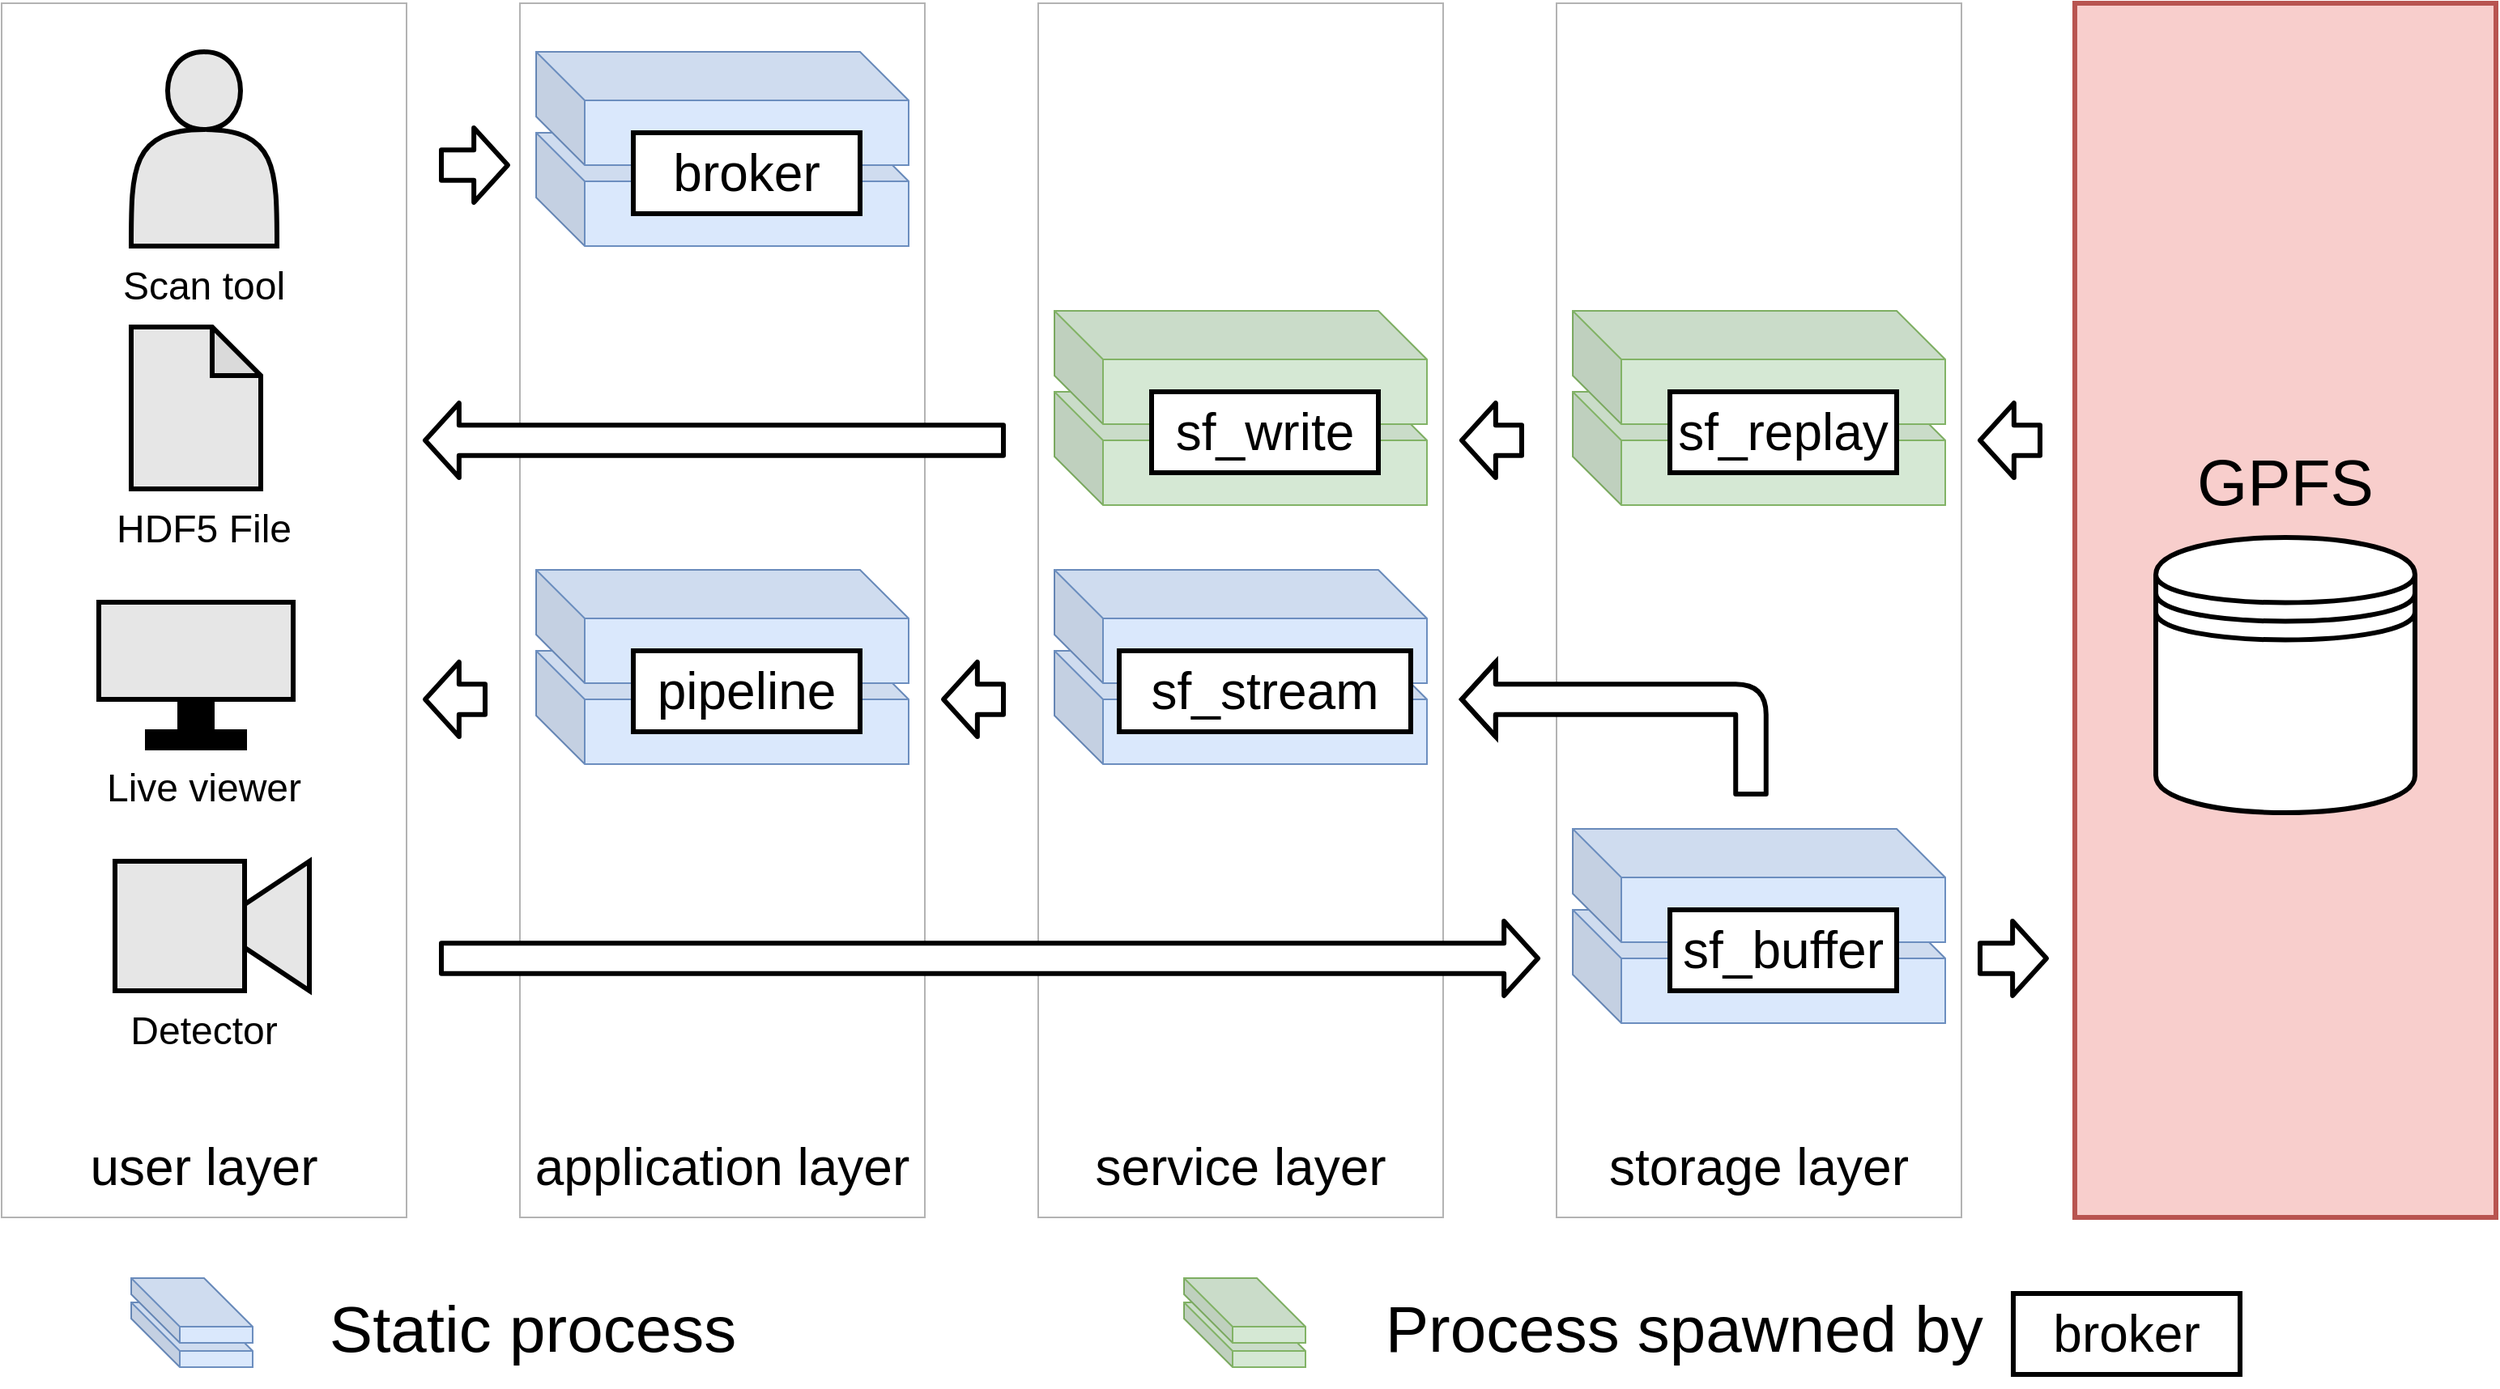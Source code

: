 <mxfile version="13.0.8" type="google" pages="5"><diagram name="overview" id="muXDs5UsbG9aPfefTxRP"><mxGraphModel dx="2062" dy="1122" grid="1" gridSize="10" guides="0" tooltips="0" connect="0" arrows="1" fold="1" page="1" pageScale="1" pageWidth="1600" pageHeight="900" math="0" shadow="0"><root><mxCell id="CcGnnMyZ8ahoXWTOJ4pg-0"/><mxCell id="CcGnnMyZ8ahoXWTOJ4pg-1" parent="CcGnnMyZ8ahoXWTOJ4pg-0"/><mxCell id="l_7Q4xQV0TGbzW3NqXgF-0" value="" style="group" parent="CcGnnMyZ8ahoXWTOJ4pg-1" vertex="1" connectable="0"><mxGeometry x="30" y="30" width="1540" height="750" as="geometry"/></mxCell><mxCell id="UuUZOzFnagH2KaPEr3rH-2" value="" style="rounded=0;whiteSpace=wrap;html=1;strokeColor=#B3B3B3;strokeWidth=1;fillColor=#FFFFFF;fontSize=36;fontColor=#000000;align=left;" parent="l_7Q4xQV0TGbzW3NqXgF-0" vertex="1"><mxGeometry x="960" width="250" height="750" as="geometry"/></mxCell><mxCell id="UuUZOzFnagH2KaPEr3rH-3" value="&lt;font style=&quot;font-size: 32px&quot;&gt;storage layer&lt;/font&gt;" style="text;html=1;strokeColor=none;fillColor=none;align=center;verticalAlign=middle;whiteSpace=wrap;rounded=0;fontSize=40;" parent="l_7Q4xQV0TGbzW3NqXgF-0" vertex="1"><mxGeometry x="960" y="680" width="250" height="70" as="geometry"/></mxCell><mxCell id="UuUZOzFnagH2KaPEr3rH-4" value="" style="group" parent="l_7Q4xQV0TGbzW3NqXgF-0" vertex="1" connectable="0"><mxGeometry x="1280" width="260" height="750" as="geometry"/></mxCell><mxCell id="E56XliekfftPoWtjfLg8-1" value="GPFS" style="text;html=1;strokeColor=none;fillColor=none;align=center;verticalAlign=middle;whiteSpace=wrap;rounded=0;fontSize=40;" parent="UuUZOzFnagH2KaPEr3rH-4" vertex="1"><mxGeometry x="10" y="350" width="240" height="70" as="geometry"/></mxCell><mxCell id="E56XliekfftPoWtjfLg8-2" value="" style="rounded=0;whiteSpace=wrap;html=1;strokeWidth=3;fontSize=26;fillColor=#f8cecc;strokeColor=#b85450;" parent="UuUZOzFnagH2KaPEr3rH-4" vertex="1"><mxGeometry width="260" height="750" as="geometry"/></mxCell><mxCell id="E56XliekfftPoWtjfLg8-3" value="GPFS" style="text;html=1;strokeColor=none;fillColor=none;align=center;verticalAlign=middle;whiteSpace=wrap;rounded=0;fontSize=40;" parent="UuUZOzFnagH2KaPEr3rH-4" vertex="1"><mxGeometry x="10" y="260" width="240" height="70" as="geometry"/></mxCell><mxCell id="E56XliekfftPoWtjfLg8-4" value="" style="shape=datastore;whiteSpace=wrap;html=1;fontSize=21;strokeWidth=3;" parent="UuUZOzFnagH2KaPEr3rH-4" vertex="1"><mxGeometry x="50" y="330" width="160" height="170" as="geometry"/></mxCell><mxCell id="Z9Bsu3Wdv7-Tj_867k_2-29" value="" style="group" parent="l_7Q4xQV0TGbzW3NqXgF-0" vertex="1" connectable="0"><mxGeometry width="250" height="750" as="geometry"/></mxCell><mxCell id="Z9Bsu3Wdv7-Tj_867k_2-30" value="" style="rounded=0;whiteSpace=wrap;html=1;strokeColor=#B3B3B3;strokeWidth=1;fillColor=#FFFFFF;fontSize=36;fontColor=#000000;align=left;" parent="Z9Bsu3Wdv7-Tj_867k_2-29" vertex="1"><mxGeometry width="250" height="750" as="geometry"/></mxCell><mxCell id="Z9Bsu3Wdv7-Tj_867k_2-31" value="&lt;font style=&quot;font-size: 32px&quot;&gt;user layer&lt;/font&gt;" style="text;html=1;strokeColor=none;fillColor=none;align=center;verticalAlign=middle;whiteSpace=wrap;rounded=0;fontSize=40;" parent="Z9Bsu3Wdv7-Tj_867k_2-29" vertex="1"><mxGeometry y="680" width="250" height="70" as="geometry"/></mxCell><mxCell id="D0n7N3kvrNEBIgMkRnzR-0" value="" style="rounded=0;whiteSpace=wrap;html=1;strokeColor=#B3B3B3;strokeWidth=1;fillColor=#FFFFFF;fontSize=36;fontColor=#000000;align=left;" parent="l_7Q4xQV0TGbzW3NqXgF-0" vertex="1"><mxGeometry x="640" width="250" height="750" as="geometry"/></mxCell><mxCell id="D0n7N3kvrNEBIgMkRnzR-1" value="&lt;font style=&quot;font-size: 32px&quot;&gt;service layer&lt;/font&gt;" style="text;html=1;strokeColor=none;fillColor=none;align=center;verticalAlign=middle;whiteSpace=wrap;rounded=0;fontSize=40;" parent="l_7Q4xQV0TGbzW3NqXgF-0" vertex="1"><mxGeometry x="640" y="680" width="250" height="70" as="geometry"/></mxCell><mxCell id="Z9Bsu3Wdv7-Tj_867k_2-0" value="" style="rounded=0;whiteSpace=wrap;html=1;strokeColor=#B3B3B3;strokeWidth=1;fillColor=#FFFFFF;fontSize=36;fontColor=#000000;align=left;" parent="l_7Q4xQV0TGbzW3NqXgF-0" vertex="1"><mxGeometry x="320" width="250" height="750" as="geometry"/></mxCell><mxCell id="Z9Bsu3Wdv7-Tj_867k_2-1" value="&lt;font style=&quot;font-size: 32px&quot;&gt;application layer&lt;/font&gt;" style="text;html=1;strokeColor=none;fillColor=none;align=center;verticalAlign=middle;whiteSpace=wrap;rounded=0;fontSize=40;" parent="l_7Q4xQV0TGbzW3NqXgF-0" vertex="1"><mxGeometry x="320" y="680" width="250" height="70" as="geometry"/></mxCell><mxCell id="wBOa7vdw9r_sag6mJF8E-8" value="" style="group" parent="l_7Q4xQV0TGbzW3NqXgF-0" vertex="1" connectable="0"><mxGeometry y="30" width="560" height="160" as="geometry"/></mxCell><mxCell id="Tdh6z3XV5DTTN7-jr86n-0" value="" style="shape=flexArrow;endArrow=classic;html=1;strokeWidth=3;fontSize=36;fontColor=#000000;fillColor=#FFFFFF;width=16.774;endSize=5.979;endWidth=24.222;strokeColor=#000000;" parent="wBOa7vdw9r_sag6mJF8E-8" edge="1"><mxGeometry width="50" height="50" relative="1" as="geometry"><mxPoint x="270" y="70" as="sourcePoint"/><mxPoint x="314" y="70" as="targetPoint"/></mxGeometry></mxCell><mxCell id="Tdh6z3XV5DTTN7-jr86n-1" value="" style="group" parent="wBOa7vdw9r_sag6mJF8E-8" vertex="1" connectable="0"><mxGeometry x="330" width="230" height="120" as="geometry"/></mxCell><mxCell id="Z9Bsu3Wdv7-Tj_867k_2-23" value="" style="shape=cube;whiteSpace=wrap;html=1;boundedLbl=1;backgroundOutline=1;darkOpacity=0.05;darkOpacity2=0.1;fontSize=21;size=30;rotation=90;direction=north;fillColor=#dae8fc;strokeColor=#6c8ebf;" parent="Tdh6z3XV5DTTN7-jr86n-1" vertex="1"><mxGeometry x="80" y="-30" width="70" height="230" as="geometry"/></mxCell><mxCell id="Z9Bsu3Wdv7-Tj_867k_2-24" value="" style="shape=cube;whiteSpace=wrap;html=1;boundedLbl=1;backgroundOutline=1;darkOpacity=0.05;darkOpacity2=0.1;fontSize=21;size=30;rotation=90;direction=north;fillColor=#dae8fc;strokeColor=#6c8ebf;" parent="Tdh6z3XV5DTTN7-jr86n-1" vertex="1"><mxGeometry x="80" y="-80" width="70" height="230" as="geometry"/></mxCell><mxCell id="Z9Bsu3Wdv7-Tj_867k_2-25" value="&lt;font style=&quot;font-size: 32px&quot;&gt;broker&lt;/font&gt;" style="text;html=1;align=center;verticalAlign=middle;whiteSpace=wrap;rounded=0;fontSize=21;fillColor=#ffffff;strokeWidth=3;strokeColor=#000000;" parent="Tdh6z3XV5DTTN7-jr86n-1" vertex="1"><mxGeometry x="60" y="50" width="140" height="50" as="geometry"/></mxCell><mxCell id="wBOa7vdw9r_sag6mJF8E-7" value="" style="group" parent="wBOa7vdw9r_sag6mJF8E-8" vertex="1" connectable="0"><mxGeometry width="250" height="160" as="geometry"/></mxCell><mxCell id="-e6Zn-HfNWxi48tcjTfl-2" value="" style="shape=actor;whiteSpace=wrap;html=1;strokeColor=#000000;strokeWidth=3;fillColor=#E6E6E6;fontSize=36;fontColor=#000000;align=left;" parent="wBOa7vdw9r_sag6mJF8E-7" vertex="1"><mxGeometry x="80" width="90" height="120" as="geometry"/></mxCell><mxCell id="Tdh6z3XV5DTTN7-jr86n-14" value="Scan tool" style="text;html=1;strokeColor=none;fillColor=none;align=center;verticalAlign=middle;whiteSpace=wrap;rounded=0;fontSize=24;fontColor=#000000;" parent="wBOa7vdw9r_sag6mJF8E-7" vertex="1"><mxGeometry y="130" width="250" height="30" as="geometry"/></mxCell><mxCell id="wBOa7vdw9r_sag6mJF8E-11" value="" style="group" parent="l_7Q4xQV0TGbzW3NqXgF-0" vertex="1" connectable="0"><mxGeometry y="350" width="1260" height="170" as="geometry"/></mxCell><mxCell id="wBOa7vdw9r_sag6mJF8E-9" value="" style="group" parent="wBOa7vdw9r_sag6mJF8E-11" vertex="1" connectable="0"><mxGeometry width="1260" height="170" as="geometry"/></mxCell><mxCell id="wBOa7vdw9r_sag6mJF8E-4" value="" style="group" parent="wBOa7vdw9r_sag6mJF8E-9" vertex="1" connectable="0"><mxGeometry width="1260" height="170" as="geometry"/></mxCell><mxCell id="IyATZ2S7m3eDktnuz9PQ-4" value="" style="group" parent="wBOa7vdw9r_sag6mJF8E-4" vertex="1" connectable="0"><mxGeometry x="650" width="230" height="120" as="geometry"/></mxCell><mxCell id="Z9Bsu3Wdv7-Tj_867k_2-11" value="" style="shape=cube;whiteSpace=wrap;html=1;boundedLbl=1;backgroundOutline=1;darkOpacity=0.05;darkOpacity2=0.1;fontSize=21;size=30;rotation=90;direction=north;fillColor=#dae8fc;strokeColor=#6c8ebf;" parent="IyATZ2S7m3eDktnuz9PQ-4" vertex="1"><mxGeometry x="80" y="-30" width="70" height="230" as="geometry"/></mxCell><mxCell id="Z9Bsu3Wdv7-Tj_867k_2-12" value="" style="shape=cube;whiteSpace=wrap;html=1;boundedLbl=1;backgroundOutline=1;darkOpacity=0.05;darkOpacity2=0.1;fontSize=21;size=30;rotation=90;direction=north;fillColor=#dae8fc;strokeColor=#6c8ebf;" parent="IyATZ2S7m3eDktnuz9PQ-4" vertex="1"><mxGeometry x="80" y="-80" width="70" height="230" as="geometry"/></mxCell><mxCell id="Z9Bsu3Wdv7-Tj_867k_2-13" value="&lt;font style=&quot;font-size: 32px&quot;&gt;sf_stream&lt;/font&gt;" style="text;html=1;align=center;verticalAlign=middle;whiteSpace=wrap;rounded=0;fontSize=21;fillColor=#ffffff;strokeWidth=3;strokeColor=#000000;" parent="IyATZ2S7m3eDktnuz9PQ-4" vertex="1"><mxGeometry x="40" y="50" width="180" height="50" as="geometry"/></mxCell><mxCell id="rLMFGnlkdUoeSuRIQzPI-0" value="" style="group" parent="wBOa7vdw9r_sag6mJF8E-4" vertex="1" connectable="0"><mxGeometry x="330" width="230" height="120" as="geometry"/></mxCell><mxCell id="rLMFGnlkdUoeSuRIQzPI-1" value="" style="shape=cube;whiteSpace=wrap;html=1;boundedLbl=1;backgroundOutline=1;darkOpacity=0.05;darkOpacity2=0.1;fontSize=21;size=30;rotation=90;direction=north;fillColor=#dae8fc;strokeColor=#6c8ebf;" parent="rLMFGnlkdUoeSuRIQzPI-0" vertex="1"><mxGeometry x="80" y="-30" width="70" height="230" as="geometry"/></mxCell><mxCell id="rLMFGnlkdUoeSuRIQzPI-2" value="" style="shape=cube;whiteSpace=wrap;html=1;boundedLbl=1;backgroundOutline=1;darkOpacity=0.05;darkOpacity2=0.1;fontSize=21;size=30;rotation=90;direction=north;fillColor=#dae8fc;strokeColor=#6c8ebf;" parent="rLMFGnlkdUoeSuRIQzPI-0" vertex="1"><mxGeometry x="80" y="-80" width="70" height="230" as="geometry"/></mxCell><mxCell id="rLMFGnlkdUoeSuRIQzPI-3" value="&lt;font style=&quot;font-size: 32px&quot;&gt;pipeline&lt;/font&gt;" style="text;html=1;align=center;verticalAlign=middle;whiteSpace=wrap;rounded=0;fontSize=21;fillColor=#ffffff;strokeWidth=3;strokeColor=#000000;" parent="rLMFGnlkdUoeSuRIQzPI-0" vertex="1"><mxGeometry x="60" y="50" width="140" height="50" as="geometry"/></mxCell><mxCell id="rLMFGnlkdUoeSuRIQzPI-4" value="" style="shape=flexArrow;endArrow=classic;html=1;strokeWidth=3;fontSize=36;fontColor=#000000;fillColor=#FFFFFF;width=16.774;endSize=5.979;endWidth=24.222;strokeColor=#000000;" parent="wBOa7vdw9r_sag6mJF8E-4" edge="1"><mxGeometry width="50" height="50" relative="1" as="geometry"><mxPoint x="620" y="80" as="sourcePoint"/><mxPoint x="580" y="80" as="targetPoint"/></mxGeometry></mxCell><mxCell id="rLMFGnlkdUoeSuRIQzPI-5" value="" style="shape=flexArrow;endArrow=classic;html=1;strokeWidth=3;fontSize=36;fontColor=#000000;fillColor=#FFFFFF;width=16.774;endSize=5.979;endWidth=24.222;strokeColor=#000000;" parent="wBOa7vdw9r_sag6mJF8E-4" edge="1"><mxGeometry width="50" height="50" relative="1" as="geometry"><mxPoint x="300" y="80" as="sourcePoint"/><mxPoint x="260" y="80" as="targetPoint"/></mxGeometry></mxCell><mxCell id="wBOa7vdw9r_sag6mJF8E-10" value="" style="group" parent="wBOa7vdw9r_sag6mJF8E-11" vertex="1" connectable="0"><mxGeometry y="20" width="250" height="130" as="geometry"/></mxCell><mxCell id="wBOa7vdw9r_sag6mJF8E-3" value="" style="group" parent="wBOa7vdw9r_sag6mJF8E-10" vertex="1" connectable="0"><mxGeometry width="250" height="130" as="geometry"/></mxCell><mxCell id="Tdh6z3XV5DTTN7-jr86n-11" value="Live viewer" style="text;html=1;strokeColor=none;fillColor=none;align=center;verticalAlign=middle;whiteSpace=wrap;rounded=0;fontSize=24;fontColor=#000000;" parent="wBOa7vdw9r_sag6mJF8E-3" vertex="1"><mxGeometry y="100" width="250" height="30" as="geometry"/></mxCell><mxCell id="Tdh6z3XV5DTTN7-jr86n-9" value="" style="group" parent="wBOa7vdw9r_sag6mJF8E-3" vertex="1" connectable="0"><mxGeometry x="60" width="120" height="90" as="geometry"/></mxCell><mxCell id="Tdh6z3XV5DTTN7-jr86n-7" value="" style="rounded=0;whiteSpace=wrap;html=1;strokeColor=#000000;strokeWidth=3;fillColor=#000000;fontSize=36;fontColor=#000000;align=left;" parent="Tdh6z3XV5DTTN7-jr86n-9" vertex="1"><mxGeometry x="50" y="40" width="20" height="40" as="geometry"/></mxCell><mxCell id="Tdh6z3XV5DTTN7-jr86n-8" value="" style="rounded=0;whiteSpace=wrap;html=1;strokeColor=#000000;strokeWidth=3;fillColor=#000000;fontSize=36;fontColor=#000000;align=left;" parent="Tdh6z3XV5DTTN7-jr86n-9" vertex="1"><mxGeometry x="30" y="80" width="60" height="10" as="geometry"/></mxCell><mxCell id="Tdh6z3XV5DTTN7-jr86n-6" value="" style="rounded=0;whiteSpace=wrap;html=1;strokeColor=#000000;strokeWidth=3;fillColor=#E6E6E6;fontSize=36;fontColor=#000000;align=left;" parent="Tdh6z3XV5DTTN7-jr86n-9" vertex="1"><mxGeometry width="120" height="60" as="geometry"/></mxCell><mxCell id="wBOa7vdw9r_sag6mJF8E-12" value="" style="group" parent="l_7Q4xQV0TGbzW3NqXgF-0" vertex="1" connectable="0"><mxGeometry y="510" width="1264" height="160" as="geometry"/></mxCell><mxCell id="wBOa7vdw9r_sag6mJF8E-6" value="" style="group" parent="wBOa7vdw9r_sag6mJF8E-12" vertex="1" connectable="0"><mxGeometry width="1264" height="160" as="geometry"/></mxCell><mxCell id="RQJEGgRYsoWuQLgYoR0b-0" value="" style="shape=flexArrow;endArrow=classic;html=1;strokeWidth=3;fontSize=36;fontColor=#000000;fillColor=#FFFFFF;width=16.774;endSize=5.979;endWidth=24.222;strokeColor=#000000;" parent="wBOa7vdw9r_sag6mJF8E-6" edge="1"><mxGeometry width="50" height="50" relative="1" as="geometry"><mxPoint x="1220" y="80" as="sourcePoint"/><mxPoint x="1264" y="80" as="targetPoint"/></mxGeometry></mxCell><mxCell id="IyATZ2S7m3eDktnuz9PQ-3" value="" style="group" parent="wBOa7vdw9r_sag6mJF8E-6" vertex="1" connectable="0"><mxGeometry x="970" width="230" height="120" as="geometry"/></mxCell><mxCell id="IyATZ2S7m3eDktnuz9PQ-2" value="" style="group" parent="IyATZ2S7m3eDktnuz9PQ-3" vertex="1" connectable="0"><mxGeometry width="230" height="120" as="geometry"/></mxCell><mxCell id="MoF_n_SRfGQxlIItAgzY-8" value="" style="shape=cube;whiteSpace=wrap;html=1;boundedLbl=1;backgroundOutline=1;darkOpacity=0.05;darkOpacity2=0.1;fontSize=21;size=30;rotation=90;direction=north;fillColor=#dae8fc;strokeColor=#6c8ebf;" parent="IyATZ2S7m3eDktnuz9PQ-2" vertex="1"><mxGeometry x="80" y="-30.0" width="70" height="230" as="geometry"/></mxCell><mxCell id="MoF_n_SRfGQxlIItAgzY-3" value="" style="shape=cube;whiteSpace=wrap;html=1;boundedLbl=1;backgroundOutline=1;darkOpacity=0.05;darkOpacity2=0.1;fontSize=21;size=30;rotation=90;direction=north;fillColor=#dae8fc;strokeColor=#6c8ebf;" parent="IyATZ2S7m3eDktnuz9PQ-2" vertex="1"><mxGeometry x="80" y="-80" width="70" height="230" as="geometry"/></mxCell><mxCell id="MoF_n_SRfGQxlIItAgzY-10" value="&lt;font style=&quot;font-size: 32px&quot;&gt;sf_buffer&lt;/font&gt;" style="text;html=1;align=center;verticalAlign=middle;whiteSpace=wrap;rounded=0;fontSize=21;fillColor=#ffffff;strokeWidth=3;strokeColor=#000000;" parent="IyATZ2S7m3eDktnuz9PQ-2" vertex="1"><mxGeometry x="60" y="50.0" width="140" height="50" as="geometry"/></mxCell><mxCell id="-e6Zn-HfNWxi48tcjTfl-0" value="" style="shape=flexArrow;endArrow=classic;html=1;strokeWidth=3;fontSize=36;fontColor=#000000;fillColor=#FFFFFF;width=16.774;endSize=5.979;endWidth=24.222;strokeColor=#000000;" parent="wBOa7vdw9r_sag6mJF8E-6" edge="1"><mxGeometry width="50" height="50" relative="1" as="geometry"><mxPoint x="270" y="80" as="sourcePoint"/><mxPoint x="950" y="80" as="targetPoint"/></mxGeometry></mxCell><mxCell id="wBOa7vdw9r_sag6mJF8E-5" value="" style="group" parent="wBOa7vdw9r_sag6mJF8E-12" vertex="1" connectable="0"><mxGeometry y="20" width="250" height="120" as="geometry"/></mxCell><mxCell id="Tdh6z3XV5DTTN7-jr86n-2" value="" style="triangle;whiteSpace=wrap;html=1;strokeColor=#000000;strokeWidth=3;fillColor=#E6E6E6;fontSize=36;fontColor=#000000;align=left;direction=west;" parent="wBOa7vdw9r_sag6mJF8E-5" vertex="1"><mxGeometry x="130" width="60" height="80" as="geometry"/></mxCell><mxCell id="Tdh6z3XV5DTTN7-jr86n-13" value="Detector" style="text;html=1;strokeColor=none;fillColor=none;align=center;verticalAlign=middle;whiteSpace=wrap;rounded=0;fontSize=24;fontColor=#000000;" parent="wBOa7vdw9r_sag6mJF8E-5" vertex="1"><mxGeometry y="90" width="250" height="30" as="geometry"/></mxCell><mxCell id="Tdh6z3XV5DTTN7-jr86n-3" value="" style="whiteSpace=wrap;html=1;aspect=fixed;strokeColor=#000000;strokeWidth=3;fillColor=#E6E6E6;fontSize=36;fontColor=#000000;align=left;" parent="wBOa7vdw9r_sag6mJF8E-5" vertex="1"><mxGeometry x="70" width="80" height="80" as="geometry"/></mxCell><mxCell id="wBOa7vdw9r_sag6mJF8E-1" value="" style="group" parent="l_7Q4xQV0TGbzW3NqXgF-0" vertex="1" connectable="0"><mxGeometry y="190" width="1260" height="150" as="geometry"/></mxCell><mxCell id="wBOa7vdw9r_sag6mJF8E-0" value="" style="group" parent="wBOa7vdw9r_sag6mJF8E-1" vertex="1" connectable="0"><mxGeometry x="260" width="1000" height="120" as="geometry"/></mxCell><mxCell id="RQJEGgRYsoWuQLgYoR0b-1" value="" style="shape=flexArrow;endArrow=classic;html=1;strokeWidth=3;fontSize=36;fontColor=#000000;fillColor=#FFFFFF;width=16.774;endSize=5.979;endWidth=24.222;strokeColor=#000000;" parent="wBOa7vdw9r_sag6mJF8E-0" edge="1"><mxGeometry width="50" height="50" relative="1" as="geometry"><mxPoint x="1000" y="80" as="sourcePoint"/><mxPoint x="960" y="80" as="targetPoint"/></mxGeometry></mxCell><mxCell id="IyATZ2S7m3eDktnuz9PQ-1" value="" style="group" parent="wBOa7vdw9r_sag6mJF8E-0" vertex="1" connectable="0"><mxGeometry x="710" width="230" height="120" as="geometry"/></mxCell><mxCell id="u6Y9peb7q14H0whDsa7o-8" value="" style="shape=cube;whiteSpace=wrap;html=1;boundedLbl=1;backgroundOutline=1;darkOpacity=0.05;darkOpacity2=0.1;fontSize=21;size=30;rotation=90;direction=north;fillColor=#d5e8d4;strokeColor=#82b366;" parent="IyATZ2S7m3eDktnuz9PQ-1" vertex="1"><mxGeometry x="80" y="-30" width="70" height="230" as="geometry"/></mxCell><mxCell id="u6Y9peb7q14H0whDsa7o-9" value="" style="shape=cube;whiteSpace=wrap;html=1;boundedLbl=1;backgroundOutline=1;darkOpacity=0.05;darkOpacity2=0.1;fontSize=21;size=30;rotation=90;direction=north;fillColor=#d5e8d4;strokeColor=#82b366;" parent="IyATZ2S7m3eDktnuz9PQ-1" vertex="1"><mxGeometry x="80" y="-80" width="70" height="230" as="geometry"/></mxCell><mxCell id="u6Y9peb7q14H0whDsa7o-10" value="&lt;font style=&quot;font-size: 32px&quot;&gt;sf_replay&lt;/font&gt;" style="text;html=1;align=center;verticalAlign=middle;whiteSpace=wrap;rounded=0;fontSize=21;fillColor=#ffffff;strokeWidth=3;strokeColor=#000000;" parent="IyATZ2S7m3eDktnuz9PQ-1" vertex="1"><mxGeometry x="60" y="50" width="140" height="50" as="geometry"/></mxCell><mxCell id="IyATZ2S7m3eDktnuz9PQ-5" value="" style="group" parent="wBOa7vdw9r_sag6mJF8E-0" vertex="1" connectable="0"><mxGeometry x="390" width="230" height="120" as="geometry"/></mxCell><mxCell id="Z9Bsu3Wdv7-Tj_867k_2-6" value="" style="shape=cube;whiteSpace=wrap;html=1;boundedLbl=1;backgroundOutline=1;darkOpacity=0.05;darkOpacity2=0.1;fontSize=21;size=30;rotation=90;direction=north;fillColor=#d5e8d4;strokeColor=#82b366;" parent="IyATZ2S7m3eDktnuz9PQ-5" vertex="1"><mxGeometry x="80" y="-30.0" width="70" height="230" as="geometry"/></mxCell><mxCell id="Z9Bsu3Wdv7-Tj_867k_2-7" value="" style="shape=cube;whiteSpace=wrap;html=1;boundedLbl=1;backgroundOutline=1;darkOpacity=0.05;darkOpacity2=0.1;fontSize=21;size=30;rotation=90;direction=north;fillColor=#d5e8d4;strokeColor=#82b366;" parent="IyATZ2S7m3eDktnuz9PQ-5" vertex="1"><mxGeometry x="80" y="-80" width="70" height="230" as="geometry"/></mxCell><mxCell id="Z9Bsu3Wdv7-Tj_867k_2-8" value="&lt;font style=&quot;font-size: 32px&quot;&gt;sf_write&lt;/font&gt;" style="text;html=1;align=center;verticalAlign=middle;whiteSpace=wrap;rounded=0;fontSize=21;fillColor=#ffffff;strokeWidth=3;strokeColor=#000000;" parent="IyATZ2S7m3eDktnuz9PQ-5" vertex="1"><mxGeometry x="60" y="50.0" width="140" height="50" as="geometry"/></mxCell><mxCell id="Z9Bsu3Wdv7-Tj_867k_2-27" value="" style="shape=flexArrow;endArrow=classic;html=1;strokeWidth=3;fontSize=36;fontColor=#000000;fillColor=#FFFFFF;width=16.774;endSize=5.979;endWidth=24.222;strokeColor=#000000;" parent="wBOa7vdw9r_sag6mJF8E-0" edge="1"><mxGeometry width="50" height="50" relative="1" as="geometry"><mxPoint x="360" y="80" as="sourcePoint"/><mxPoint y="80" as="targetPoint"/></mxGeometry></mxCell><mxCell id="SYfjzcnO2DrCq0-I9wRo-0" value="" style="shape=flexArrow;endArrow=classic;html=1;strokeWidth=3;fontSize=36;fontColor=#000000;fillColor=#FFFFFF;width=16.774;endSize=5.979;endWidth=24.222;strokeColor=#000000;" parent="wBOa7vdw9r_sag6mJF8E-0" edge="1"><mxGeometry width="50" height="50" relative="1" as="geometry"><mxPoint x="680" y="80" as="sourcePoint"/><mxPoint x="640" y="80" as="targetPoint"/></mxGeometry></mxCell><mxCell id="Tdh6z3XV5DTTN7-jr86n-10" value="" style="shape=note;whiteSpace=wrap;html=1;backgroundOutline=1;darkOpacity=0.05;strokeColor=#000000;strokeWidth=3;fillColor=#E6E6E6;fontSize=36;fontColor=#000000;align=left;" parent="wBOa7vdw9r_sag6mJF8E-1" vertex="1"><mxGeometry x="80" y="10" width="80" height="100" as="geometry"/></mxCell><mxCell id="Tdh6z3XV5DTTN7-jr86n-12" value="HDF5 File" style="text;html=1;strokeColor=none;fillColor=none;align=center;verticalAlign=middle;whiteSpace=wrap;rounded=0;fontSize=24;fontColor=#000000;" parent="wBOa7vdw9r_sag6mJF8E-1" vertex="1"><mxGeometry y="120" width="250" height="30" as="geometry"/></mxCell><mxCell id="Z9Bsu3Wdv7-Tj_867k_2-16" value="" style="shape=flexArrow;endArrow=classic;html=1;strokeWidth=3;fontSize=36;fontColor=#000000;fillColor=#FFFFFF;width=16.774;endSize=5.979;endWidth=24.222;strokeColor=#000000;" parent="l_7Q4xQV0TGbzW3NqXgF-0" edge="1"><mxGeometry width="50" height="50" relative="1" as="geometry"><mxPoint x="1080" y="490" as="sourcePoint"/><mxPoint x="900" y="430" as="targetPoint"/><Array as="points"><mxPoint x="1080" y="430"/></Array></mxGeometry></mxCell><mxCell id="l_7Q4xQV0TGbzW3NqXgF-17" value="" style="group" parent="CcGnnMyZ8ahoXWTOJ4pg-1" vertex="1" connectable="0"><mxGeometry x="110" y="830" width="1290" height="55" as="geometry"/></mxCell><mxCell id="l_7Q4xQV0TGbzW3NqXgF-15" value="" style="group" parent="l_7Q4xQV0TGbzW3NqXgF-17" vertex="1" connectable="0"><mxGeometry y="-12.5" width="407.5" height="55" as="geometry"/></mxCell><mxCell id="l_7Q4xQV0TGbzW3NqXgF-6" value="Static process" style="text;html=1;strokeColor=none;fillColor=none;align=center;verticalAlign=middle;whiteSpace=wrap;rounded=0;fontSize=40;" parent="l_7Q4xQV0TGbzW3NqXgF-15" vertex="1"><mxGeometry x="87.5" y="10" width="320" height="40" as="geometry"/></mxCell><mxCell id="l_7Q4xQV0TGbzW3NqXgF-7" value="" style="group" parent="l_7Q4xQV0TGbzW3NqXgF-15" vertex="1" connectable="0"><mxGeometry width="75" height="55" as="geometry"/></mxCell><mxCell id="l_7Q4xQV0TGbzW3NqXgF-2" value="" style="shape=cube;whiteSpace=wrap;html=1;boundedLbl=1;backgroundOutline=1;darkOpacity=0.05;darkOpacity2=0.1;fontSize=21;size=30;rotation=90;direction=north;fillColor=#dae8fc;strokeColor=#6c8ebf;" parent="l_7Q4xQV0TGbzW3NqXgF-7" vertex="1"><mxGeometry x="17.5" y="-2.5" width="40" height="75" as="geometry"/></mxCell><mxCell id="l_7Q4xQV0TGbzW3NqXgF-3" value="" style="shape=cube;whiteSpace=wrap;html=1;boundedLbl=1;backgroundOutline=1;darkOpacity=0.05;darkOpacity2=0.1;fontSize=21;size=30;rotation=90;direction=north;fillColor=#dae8fc;strokeColor=#6c8ebf;" parent="l_7Q4xQV0TGbzW3NqXgF-7" vertex="1"><mxGeometry x="17.5" y="-17.5" width="40" height="75" as="geometry"/></mxCell><mxCell id="bVkCjtWpFDNSd-nZELSq-0" value="" style="group" parent="l_7Q4xQV0TGbzW3NqXgF-17" vertex="1" connectable="0"><mxGeometry x="650" y="-12.5" width="640" height="62.5" as="geometry"/></mxCell><mxCell id="l_7Q4xQV0TGbzW3NqXgF-16" value="" style="group" parent="bVkCjtWpFDNSd-nZELSq-0" vertex="1" connectable="0"><mxGeometry width="640" height="62.5" as="geometry"/></mxCell><mxCell id="l_7Q4xQV0TGbzW3NqXgF-11" value="Process spawned by&amp;nbsp; &amp;nbsp; &amp;nbsp; &amp;nbsp; &amp;nbsp; &amp;nbsp;" style="text;html=1;strokeColor=none;fillColor=none;align=center;verticalAlign=middle;whiteSpace=wrap;rounded=0;fontSize=40;" parent="l_7Q4xQV0TGbzW3NqXgF-16" vertex="1"><mxGeometry x="110" y="10" width="520" height="40" as="geometry"/></mxCell><mxCell id="l_7Q4xQV0TGbzW3NqXgF-12" value="" style="group" parent="l_7Q4xQV0TGbzW3NqXgF-16" vertex="1" connectable="0"><mxGeometry width="75" height="55" as="geometry"/></mxCell><mxCell id="l_7Q4xQV0TGbzW3NqXgF-13" value="" style="shape=cube;whiteSpace=wrap;html=1;boundedLbl=1;backgroundOutline=1;darkOpacity=0.05;darkOpacity2=0.1;fontSize=21;size=30;rotation=90;direction=north;fillColor=#d5e8d4;strokeColor=#82b366;" parent="l_7Q4xQV0TGbzW3NqXgF-12" vertex="1"><mxGeometry x="17.5" y="-2.5" width="40" height="75" as="geometry"/></mxCell><mxCell id="l_7Q4xQV0TGbzW3NqXgF-14" value="" style="shape=cube;whiteSpace=wrap;html=1;boundedLbl=1;backgroundOutline=1;darkOpacity=0.05;darkOpacity2=0.1;fontSize=21;size=30;rotation=90;direction=north;fillColor=#d5e8d4;strokeColor=#82b366;" parent="l_7Q4xQV0TGbzW3NqXgF-12" vertex="1"><mxGeometry x="17.5" y="-17.5" width="40" height="75" as="geometry"/></mxCell><mxCell id="l_7Q4xQV0TGbzW3NqXgF-18" value="&lt;font style=&quot;font-size: 32px&quot;&gt;broker&lt;/font&gt;" style="text;html=1;align=center;verticalAlign=middle;whiteSpace=wrap;rounded=0;fontSize=21;fillColor=#ffffff;strokeWidth=3;strokeColor=#000000;" parent="l_7Q4xQV0TGbzW3NqXgF-16" vertex="1"><mxGeometry x="512" y="9.5" width="140" height="50" as="geometry"/></mxCell></root></mxGraphModel></diagram><diagram name="sf_buffer" id="McOcRQAG4h0-hEUw4Ais"><mxGraphModel dx="2062" dy="1122" grid="1" gridSize="10" guides="0" tooltips="0" connect="0" arrows="1" fold="1" page="1" pageScale="1" pageWidth="1600" pageHeight="900" math="0" shadow="0"><root><mxCell id="I-5_OJML-Zl2YHOLRpwb-0"/><mxCell id="I-5_OJML-Zl2YHOLRpwb-1" parent="I-5_OJML-Zl2YHOLRpwb-0"/><mxCell id="RCpx0G03LD7w2BpvLdl6-10" value="" style="shape=cube;whiteSpace=wrap;html=1;boundedLbl=1;backgroundOutline=1;darkOpacity=0.05;darkOpacity2=0.1;direction=south;rotation=0;size=34;" parent="I-5_OJML-Zl2YHOLRpwb-1" vertex="1"><mxGeometry x="410.005" y="80.004" width="490" height="750.77" as="geometry"/></mxCell><mxCell id="H5yu6oT1gg7-OzSnhgQk-0" value="" style="shape=document;whiteSpace=wrap;html=1;boundedLbl=1;strokeWidth=3;fontSize=40;fillColor=#ffe6cc;strokeColor=#d79b00;direction=north;" parent="I-5_OJML-Zl2YHOLRpwb-1" vertex="1"><mxGeometry x="450" y="200" width="220" height="580" as="geometry"/></mxCell><mxCell id="H5yu6oT1gg7-OzSnhgQk-1" value="" style="shape=document;whiteSpace=wrap;html=1;boundedLbl=1;strokeWidth=3;fontSize=40;rotation=180;fillColor=#d5e8d4;strokeColor=#82b366;direction=north;" parent="I-5_OJML-Zl2YHOLRpwb-1" vertex="1"><mxGeometry x="620" y="200" width="210" height="580" as="geometry"/></mxCell><mxCell id="10-GL66WpNFHvEoM5x9x-0" value="sf_buffer" style="text;html=1;strokeColor=none;fillColor=none;align=center;verticalAlign=middle;whiteSpace=wrap;rounded=0;fontSize=40;" parent="I-5_OJML-Zl2YHOLRpwb-1" vertex="1"><mxGeometry x="620" y="140" width="40" height="20" as="geometry"/></mxCell><mxCell id="5oj1ORmvOO-OUhcHzGRE-4" value="" style="group" parent="I-5_OJML-Zl2YHOLRpwb-1" vertex="1" connectable="0"><mxGeometry x="1320" y="80" width="260" height="750" as="geometry"/></mxCell><mxCell id="I-5_OJML-Zl2YHOLRpwb-39" value="GPFS" style="text;html=1;strokeColor=none;fillColor=none;align=center;verticalAlign=middle;whiteSpace=wrap;rounded=0;fontSize=40;" parent="5oj1ORmvOO-OUhcHzGRE-4" vertex="1"><mxGeometry x="10" y="350" width="240" height="70" as="geometry"/></mxCell><mxCell id="5oj1ORmvOO-OUhcHzGRE-1" value="" style="rounded=0;whiteSpace=wrap;html=1;strokeWidth=3;fontSize=26;fillColor=#f8cecc;strokeColor=#b85450;" parent="5oj1ORmvOO-OUhcHzGRE-4" vertex="1"><mxGeometry width="260" height="750" as="geometry"/></mxCell><mxCell id="5oj1ORmvOO-OUhcHzGRE-2" value="GPFS" style="text;html=1;strokeColor=none;fillColor=none;align=center;verticalAlign=middle;whiteSpace=wrap;rounded=0;fontSize=40;" parent="5oj1ORmvOO-OUhcHzGRE-4" vertex="1"><mxGeometry x="10" y="260" width="240" height="70" as="geometry"/></mxCell><mxCell id="5oj1ORmvOO-OUhcHzGRE-3" value="" style="shape=datastore;whiteSpace=wrap;html=1;fontSize=21;strokeWidth=3;" parent="5oj1ORmvOO-OUhcHzGRE-4" vertex="1"><mxGeometry x="50" y="330" width="160" height="170" as="geometry"/></mxCell><mxCell id="bWwutWuctIbwyjDj_nb4-4" value="" style="group" parent="I-5_OJML-Zl2YHOLRpwb-1" vertex="1" connectable="0"><mxGeometry x="60" y="400" width="300" height="290" as="geometry"/></mxCell><mxCell id="hEbYtCz9HTswWP6e8GF8-0" value="&lt;b&gt;UDP stream&lt;/b&gt;" style="text;html=1;strokeColor=none;fillColor=none;align=center;verticalAlign=middle;whiteSpace=wrap;rounded=0;fontSize=40;" parent="bWwutWuctIbwyjDj_nb4-4" vertex="1"><mxGeometry x="10" y="10" width="230" height="40" as="geometry"/></mxCell><mxCell id="KGQbzd_sy1aLqLIyWWfQ-1" value="&lt;h1&gt;&lt;div&gt;&lt;font style=&quot;font-size: 30px ; font-weight: normal&quot;&gt;1 module @ 100 Hz&lt;/font&gt;&lt;/div&gt;&lt;ul style=&quot;font-size: 26px&quot;&gt;&lt;li&gt;&lt;span style=&quot;font-weight: normal&quot;&gt;cca. 100 MB/s&lt;/span&gt;&lt;/li&gt;&lt;li&gt;&lt;span style=&quot;font-weight: normal&quot;&gt;128 packets/frame&lt;/span&gt;&lt;/li&gt;&lt;li&gt;&lt;span style=&quot;font-weight: normal&quot;&gt;78&amp;nbsp;μs/packet&lt;/span&gt;&lt;/li&gt;&lt;/ul&gt;&lt;/h1&gt;" style="text;html=1;strokeColor=none;fillColor=none;spacing=5;spacingTop=-20;whiteSpace=wrap;overflow=hidden;rounded=0;fontSize=40;align=left;" parent="bWwutWuctIbwyjDj_nb4-4" vertex="1"><mxGeometry y="30" width="300" height="260" as="geometry"/></mxCell><mxCell id="10-GL66WpNFHvEoM5x9x-1" value="" style="shape=flexArrow;endArrow=classic;html=1;strokeWidth=4;fillColor=#ffe6cc;fontSize=40;endWidth=35;endSize=13.777;width=26;strokeColor=#d79b00;" parent="bWwutWuctIbwyjDj_nb4-4" edge="1"><mxGeometry width="50" height="50" relative="1" as="geometry"><mxPoint y="80" as="sourcePoint"/><mxPoint x="300" y="80" as="targetPoint"/></mxGeometry></mxCell><mxCell id="bWwutWuctIbwyjDj_nb4-5" value="" style="group" parent="I-5_OJML-Zl2YHOLRpwb-1" vertex="1" connectable="0"><mxGeometry x="940" y="550" width="310" height="300" as="geometry"/></mxCell><mxCell id="10-GL66WpNFHvEoM5x9x-8" value="" style="shape=flexArrow;endArrow=classic;html=1;strokeWidth=4;fillColor=#d5e8d4;fontSize=40;endWidth=35;endSize=13.777;width=26;strokeColor=#82b366;" parent="bWwutWuctIbwyjDj_nb4-5" edge="1"><mxGeometry width="50" height="50" relative="1" as="geometry"><mxPoint y="80" as="sourcePoint"/><mxPoint x="300" y="80" as="targetPoint"/><Array as="points"/></mxGeometry></mxCell><mxCell id="KGQbzd_sy1aLqLIyWWfQ-0" value="HDF5 file" style="text;html=1;strokeColor=none;fillColor=none;align=center;verticalAlign=middle;whiteSpace=wrap;rounded=0;fontSize=40;fontStyle=1" parent="bWwutWuctIbwyjDj_nb4-5" vertex="1"><mxGeometry x="20" y="10" width="220" height="40" as="geometry"/></mxCell><mxCell id="kgsUacNpU8deZEYtoCCG-0" value="&lt;h1 style=&quot;font-size: 26px&quot;&gt;&lt;div&gt;&lt;font style=&quot;font-size: 30px ; font-weight: normal&quot;&gt;1 file / module&lt;/font&gt;&lt;/div&gt;&lt;ul&gt;&lt;li&gt;&lt;span style=&quot;font-weight: normal&quot;&gt;HDF5 SWMR&lt;/span&gt;&lt;/li&gt;&lt;li&gt;&lt;span style=&quot;font-weight: normal&quot;&gt;10000 frames/file&lt;/span&gt;&lt;/li&gt;&lt;li&gt;&lt;span style=&quot;font-weight: normal&quot;&gt;1 flush/frame&lt;/span&gt;&lt;/li&gt;&lt;/ul&gt;&lt;/h1&gt;" style="text;html=1;strokeColor=none;fillColor=none;spacing=5;spacingTop=-20;whiteSpace=wrap;overflow=hidden;rounded=0;fontSize=40;" parent="bWwutWuctIbwyjDj_nb4-5" vertex="1"><mxGeometry x="10" y="110" width="300" height="190" as="geometry"/></mxCell><mxCell id="bWwutWuctIbwyjDj_nb4-8" value="" style="group" parent="I-5_OJML-Zl2YHOLRpwb-1" vertex="1" connectable="0"><mxGeometry x="940" y="190" width="310" height="300" as="geometry"/></mxCell><mxCell id="bWwutWuctIbwyjDj_nb4-0" value="" style="shape=flexArrow;endArrow=classic;html=1;strokeWidth=4;fillColor=#d5e8d4;fontSize=40;endWidth=35;endSize=13.777;width=26;strokeColor=#82b366;" parent="bWwutWuctIbwyjDj_nb4-8" edge="1"><mxGeometry width="50" height="50" relative="1" as="geometry"><mxPoint y="80" as="sourcePoint"/><mxPoint x="270" y="-70" as="targetPoint"/><Array as="points"><mxPoint x="270" y="80"/></Array></mxGeometry></mxCell><mxCell id="bWwutWuctIbwyjDj_nb4-1" value="&lt;b&gt;ZMQ stream&lt;/b&gt;" style="text;html=1;strokeColor=none;fillColor=none;align=center;verticalAlign=middle;whiteSpace=wrap;rounded=0;fontSize=40;fontStyle=0" parent="bWwutWuctIbwyjDj_nb4-8" vertex="1"><mxGeometry y="10" width="250" height="40" as="geometry"/></mxCell><mxCell id="bWwutWuctIbwyjDj_nb4-2" value="&lt;h1 style=&quot;font-size: 26px&quot;&gt;&lt;div&gt;&lt;font style=&quot;font-size: 30px ; font-weight: normal&quot;&gt;1 stream/module&lt;/font&gt;&lt;/div&gt;&lt;ul&gt;&lt;li&gt;&lt;span style=&quot;font-weight: normal&quot;&gt;PUB SUB&lt;/span&gt;&lt;/li&gt;&lt;li&gt;&lt;span style=&quot;font-weight: normal&quot;&gt;IPC://&lt;/span&gt;&lt;/li&gt;&lt;li&gt;&lt;span style=&quot;font-weight: normal&quot;&gt;binary protocol&lt;/span&gt;&lt;/li&gt;&lt;/ul&gt;&lt;/h1&gt;" style="text;html=1;strokeColor=none;fillColor=none;spacing=5;spacingTop=-20;whiteSpace=wrap;overflow=hidden;rounded=0;fontSize=40;fontStyle=0" parent="bWwutWuctIbwyjDj_nb4-8" vertex="1"><mxGeometry x="10" y="110" width="300" height="190" as="geometry"/></mxCell><mxCell id="H5yu6oT1gg7-OzSnhgQk-2" value="receive thread" style="text;html=1;strokeColor=none;fillColor=none;align=center;verticalAlign=middle;whiteSpace=wrap;rounded=0;fontSize=40;rotation=0;" parent="I-5_OJML-Zl2YHOLRpwb-1" vertex="1"><mxGeometry x="460" y="210" width="150" height="90" as="geometry"/></mxCell><mxCell id="H5yu6oT1gg7-OzSnhgQk-3" value="write thread" style="text;html=1;strokeColor=none;fillColor=none;align=center;verticalAlign=middle;whiteSpace=wrap;rounded=0;fontSize=40;rotation=0;" parent="I-5_OJML-Zl2YHOLRpwb-1" vertex="1"><mxGeometry x="690" y="680" width="130" height="80" as="geometry"/></mxCell><mxCell id="H5yu6oT1gg7-OzSnhgQk-4" value="" style="group;rotation=-90;" parent="I-5_OJML-Zl2YHOLRpwb-1" vertex="1" connectable="0"><mxGeometry x="585" y="350" width="110" height="260" as="geometry"/></mxCell><mxCell id="eKFUM0cdN9Cg3qCGVfMY-4" value="" style="shape=cylinder;whiteSpace=wrap;html=1;boundedLbl=1;backgroundOutline=1;strokeWidth=3;fontSize=40;direction=east;rotation=-90;" parent="H5yu6oT1gg7-OzSnhgQk-4" vertex="1"><mxGeometry width="110" height="260" as="geometry"/></mxCell><mxCell id="_-kYBjY9EMJvBA-Mn4Bm-0" value="lock-free queue" style="text;html=1;strokeColor=none;fillColor=none;align=center;verticalAlign=middle;whiteSpace=wrap;rounded=0;fontSize=36;fontColor=#000000;direction=west;rotation=0;" parent="H5yu6oT1gg7-OzSnhgQk-4" vertex="1"><mxGeometry x="6" y="85" width="160" height="90" as="geometry"/></mxCell><mxCell id="X5bwJu17grS3lLbNVCCj-0" value="" style="shape=flexArrow;endArrow=classic;html=1;strokeWidth=3;fontSize=36;fontColor=#000000;fillColor=#FFFFFF;width=16.774;endSize=5.979;endWidth=24.222;strokeColor=#000000;" parent="H5yu6oT1gg7-OzSnhgQk-4" edge="1"><mxGeometry width="50" height="50" relative="1" as="geometry"><mxPoint x="-55" y="129" as="sourcePoint"/><mxPoint x="-15" y="129" as="targetPoint"/></mxGeometry></mxCell></root></mxGraphModel></diagram><diagram id="zKqgyvxlXXzaUpYxMTWZ" name="sf_buffer_deploy"><mxGraphModel dx="2062" dy="1122" grid="1" gridSize="10" guides="0" tooltips="0" connect="0" arrows="1" fold="1" page="1" pageScale="1" pageWidth="1600" pageHeight="900" math="0" shadow="0"><root><mxCell id="0"/><mxCell id="1" parent="0"/><mxCell id="My4mx_EAwOziNW42bzaR-50" value="" style="endArrow=none;dashed=1;html=1;fontSize=32;strokeWidth=8;" parent="1" edge="1"><mxGeometry width="50" height="50" relative="1" as="geometry"><mxPoint x="470.0" y="560" as="sourcePoint"/><mxPoint x="470.0" y="320" as="targetPoint"/></mxGeometry></mxCell><mxCell id="7nqUlG2HhEuZ90bH2YIC-2" value="32x UDP receivers&lt;br&gt;on 8 cores" style="text;html=1;strokeColor=none;fillColor=none;align=center;verticalAlign=middle;whiteSpace=wrap;rounded=0;fontSize=40;fontStyle=1" parent="1" vertex="1"><mxGeometry x="490.0" y="410" width="370" height="70" as="geometry"/></mxCell><mxCell id="7nqUlG2HhEuZ90bH2YIC-4" value="" style="group" parent="1" vertex="1" connectable="0"><mxGeometry x="407.205" y="550" width="490.005" height="280" as="geometry"/></mxCell><mxCell id="7nqUlG2HhEuZ90bH2YIC-5" value="" style="rounded=0;whiteSpace=wrap;html=1;fontSize=80;fillColor=#ffe6cc;strokeColor=#d79b00;" parent="7nqUlG2HhEuZ90bH2YIC-4" vertex="1"><mxGeometry x="2.795" width="487.21" height="280" as="geometry"/></mxCell><mxCell id="7nqUlG2HhEuZ90bH2YIC-6" value="" style="group" parent="7nqUlG2HhEuZ90bH2YIC-4" vertex="1" connectable="0"><mxGeometry x="110.005" y="10" width="360" height="220" as="geometry"/></mxCell><mxCell id="7nqUlG2HhEuZ90bH2YIC-7" value="" style="group" parent="7nqUlG2HhEuZ90bH2YIC-6" vertex="1" connectable="0"><mxGeometry width="360" height="220" as="geometry"/></mxCell><mxCell id="7nqUlG2HhEuZ90bH2YIC-8" value="" style="group" parent="7nqUlG2HhEuZ90bH2YIC-7" vertex="1" connectable="0"><mxGeometry width="360" height="220" as="geometry"/></mxCell><mxCell id="7nqUlG2HhEuZ90bH2YIC-9" value="" style="group" parent="7nqUlG2HhEuZ90bH2YIC-8" vertex="1" connectable="0"><mxGeometry width="360" height="220" as="geometry"/></mxCell><mxCell id="7nqUlG2HhEuZ90bH2YIC-10" value="" style="group;rotation=0;" parent="7nqUlG2HhEuZ90bH2YIC-9" vertex="1" connectable="0"><mxGeometry width="360" height="220" as="geometry"/></mxCell><mxCell id="7nqUlG2HhEuZ90bH2YIC-11" value="" style="group;rotation=0;" parent="7nqUlG2HhEuZ90bH2YIC-10" vertex="1" connectable="0"><mxGeometry x="-11.855" y="17.982" width="360" height="220" as="geometry"/></mxCell><mxCell id="7nqUlG2HhEuZ90bH2YIC-12" value="" style="group;rotation=0;" parent="7nqUlG2HhEuZ90bH2YIC-11" vertex="1" connectable="0"><mxGeometry width="360" height="220" as="geometry"/></mxCell><mxCell id="7nqUlG2HhEuZ90bH2YIC-13" value="" style="shape=cube;whiteSpace=wrap;html=1;boundedLbl=1;backgroundOutline=1;darkOpacity=0.05;darkOpacity2=0.1;direction=south;rotation=0;" parent="7nqUlG2HhEuZ90bH2YIC-12" vertex="1"><mxGeometry x="38.53" y="87.797" width="322.078" height="99" as="geometry"/></mxCell><mxCell id="7nqUlG2HhEuZ90bH2YIC-14" value="" style="shape=cube;whiteSpace=wrap;html=1;boundedLbl=1;backgroundOutline=1;darkOpacity=0.05;darkOpacity2=0.1;direction=south;rotation=0;" parent="7nqUlG2HhEuZ90bH2YIC-12" vertex="1"><mxGeometry x="37.048" width="322.078" height="99" as="geometry"/></mxCell><mxCell id="7nqUlG2HhEuZ90bH2YIC-15" value="" style="group;rotation=0;" parent="7nqUlG2HhEuZ90bH2YIC-12" vertex="1" connectable="0"><mxGeometry y="32.792" width="327.273" height="187" as="geometry"/></mxCell><mxCell id="7nqUlG2HhEuZ90bH2YIC-16" value="" style="shape=cube;whiteSpace=wrap;html=1;boundedLbl=1;backgroundOutline=1;darkOpacity=0.05;darkOpacity2=0.1;direction=south;rotation=0;" parent="7nqUlG2HhEuZ90bH2YIC-15" vertex="1"><mxGeometry x="1.482" y="87.797" width="327.273" height="99" as="geometry"/></mxCell><mxCell id="7nqUlG2HhEuZ90bH2YIC-17" value="" style="shape=cube;whiteSpace=wrap;html=1;boundedLbl=1;backgroundOutline=1;darkOpacity=0.05;darkOpacity2=0.1;direction=south;rotation=0;" parent="7nqUlG2HhEuZ90bH2YIC-15" vertex="1"><mxGeometry x="-1.482" width="327.273" height="99" as="geometry"/></mxCell><mxCell id="7nqUlG2HhEuZ90bH2YIC-18" value="" style="rounded=0;whiteSpace=wrap;html=1;fontSize=80;rotation=0;strokeWidth=4;" parent="7nqUlG2HhEuZ90bH2YIC-15" vertex="1"><mxGeometry x="34.084" y="55.005" width="240.0" height="99" as="geometry"/></mxCell><mxCell id="7nqUlG2HhEuZ90bH2YIC-19" value="sf_buffer" style="text;strokeColor=none;fillColor=none;align=center;verticalAlign=middle;whiteSpace=wrap;rounded=0;fontSize=32;html=1;" parent="7nqUlG2HhEuZ90bH2YIC-15" vertex="1"><mxGeometry x="40" y="60" width="230" height="90" as="geometry"/></mxCell><mxCell id="7nqUlG2HhEuZ90bH2YIC-20" value="core 7" style="text;strokeColor=none;fillColor=none;align=center;verticalAlign=middle;rounded=0;fontSize=60;direction=east;rotation=270;aspect=fixed;" parent="7nqUlG2HhEuZ90bH2YIC-4" vertex="1"><mxGeometry x="-17.205" y="100" width="120.57" height="86.16" as="geometry"/></mxCell><mxCell id="bQ0_545cpOoIY0FQPBR4-1" value="" style="group" parent="1" vertex="1" connectable="0"><mxGeometry x="70" y="120" width="300" height="650" as="geometry"/></mxCell><mxCell id="7nqUlG2HhEuZ90bH2YIC-26" value="" style="endArrow=classic;html=1;fontSize=40;strokeWidth=3;" parent="bQ0_545cpOoIY0FQPBR4-1" edge="1"><mxGeometry width="50" height="50" relative="1" as="geometry"><mxPoint x="10" y="10" as="sourcePoint"/><mxPoint x="230" y="10" as="targetPoint"/></mxGeometry></mxCell><mxCell id="7nqUlG2HhEuZ90bH2YIC-28" value="" style="endArrow=classic;html=1;fontSize=40;strokeWidth=3;" parent="bQ0_545cpOoIY0FQPBR4-1" edge="1"><mxGeometry width="50" height="50" relative="1" as="geometry"><mxPoint x="10" y="70.0" as="sourcePoint"/><mxPoint x="230" y="70.0" as="targetPoint"/></mxGeometry></mxCell><mxCell id="7nqUlG2HhEuZ90bH2YIC-30" value="" style="endArrow=classic;html=1;fontSize=40;strokeWidth=3;" parent="bQ0_545cpOoIY0FQPBR4-1" edge="1"><mxGeometry width="50" height="50" relative="1" as="geometry"><mxPoint x="10" y="130.0" as="sourcePoint"/><mxPoint x="230" y="130.0" as="targetPoint"/></mxGeometry></mxCell><mxCell id="7nqUlG2HhEuZ90bH2YIC-31" value="" style="endArrow=classic;html=1;fontSize=40;strokeWidth=3;" parent="bQ0_545cpOoIY0FQPBR4-1" edge="1"><mxGeometry width="50" height="50" relative="1" as="geometry"><mxPoint x="10" y="190.0" as="sourcePoint"/><mxPoint x="230" y="190.0" as="targetPoint"/></mxGeometry></mxCell><mxCell id="7nqUlG2HhEuZ90bH2YIC-34" value="" style="endArrow=classic;html=1;fontSize=40;strokeWidth=3;" parent="bQ0_545cpOoIY0FQPBR4-1" edge="1"><mxGeometry width="50" height="50" relative="1" as="geometry"><mxPoint x="10" y="480.0" as="sourcePoint"/><mxPoint x="230" y="480.0" as="targetPoint"/></mxGeometry></mxCell><mxCell id="7nqUlG2HhEuZ90bH2YIC-35" value="" style="endArrow=classic;html=1;fontSize=40;strokeWidth=3;" parent="bQ0_545cpOoIY0FQPBR4-1" edge="1"><mxGeometry width="50" height="50" relative="1" as="geometry"><mxPoint x="10" y="540" as="sourcePoint"/><mxPoint x="230" y="540" as="targetPoint"/></mxGeometry></mxCell><mxCell id="7nqUlG2HhEuZ90bH2YIC-37" value="" style="endArrow=classic;html=1;fontSize=40;strokeWidth=3;" parent="bQ0_545cpOoIY0FQPBR4-1" edge="1"><mxGeometry width="50" height="50" relative="1" as="geometry"><mxPoint x="10" y="600.0" as="sourcePoint"/><mxPoint x="230" y="600.0" as="targetPoint"/></mxGeometry></mxCell><mxCell id="7nqUlG2HhEuZ90bH2YIC-38" value="" style="endArrow=classic;html=1;fontSize=40;strokeWidth=3;" parent="bQ0_545cpOoIY0FQPBR4-1" edge="1"><mxGeometry width="50" height="50" relative="1" as="geometry"><mxPoint x="10" y="660" as="sourcePoint"/><mxPoint x="230" y="660" as="targetPoint"/></mxGeometry></mxCell><mxCell id="_2Y9bLeIj7CBjIuLnDxq-1" value="port 50001" style="text;html=1;strokeColor=none;fillColor=none;align=center;verticalAlign=middle;whiteSpace=wrap;rounded=0;fontSize=24;strokeWidth=3;" parent="bQ0_545cpOoIY0FQPBR4-1" vertex="1"><mxGeometry x="10" y="40" width="120" height="30" as="geometry"/></mxCell><mxCell id="_2Y9bLeIj7CBjIuLnDxq-2" value="port 50002" style="text;html=1;strokeColor=none;fillColor=none;align=center;verticalAlign=middle;whiteSpace=wrap;rounded=0;fontSize=24;strokeWidth=3;" parent="bQ0_545cpOoIY0FQPBR4-1" vertex="1"><mxGeometry x="10" y="100" width="120" height="30" as="geometry"/></mxCell><mxCell id="_2Y9bLeIj7CBjIuLnDxq-3" value="port 50003" style="text;html=1;strokeColor=none;fillColor=none;align=center;verticalAlign=middle;whiteSpace=wrap;rounded=0;fontSize=24;strokeWidth=3;" parent="bQ0_545cpOoIY0FQPBR4-1" vertex="1"><mxGeometry x="10" y="160" width="120" height="30" as="geometry"/></mxCell><mxCell id="_2Y9bLeIj7CBjIuLnDxq-4" value="port 50028" style="text;html=1;strokeColor=none;fillColor=none;align=center;verticalAlign=middle;whiteSpace=wrap;rounded=0;fontSize=24;strokeWidth=3;" parent="bQ0_545cpOoIY0FQPBR4-1" vertex="1"><mxGeometry x="10" y="450" width="120" height="30" as="geometry"/></mxCell><mxCell id="_2Y9bLeIj7CBjIuLnDxq-5" value="port 50029" style="text;html=1;strokeColor=none;fillColor=none;align=center;verticalAlign=middle;whiteSpace=wrap;rounded=0;fontSize=24;strokeWidth=3;" parent="bQ0_545cpOoIY0FQPBR4-1" vertex="1"><mxGeometry x="10" y="510" width="120" height="30" as="geometry"/></mxCell><mxCell id="_2Y9bLeIj7CBjIuLnDxq-6" value="port 50030" style="text;html=1;strokeColor=none;fillColor=none;align=center;verticalAlign=middle;whiteSpace=wrap;rounded=0;fontSize=24;strokeWidth=3;" parent="bQ0_545cpOoIY0FQPBR4-1" vertex="1"><mxGeometry x="10" y="570" width="120" height="30" as="geometry"/></mxCell><mxCell id="_2Y9bLeIj7CBjIuLnDxq-7" value="port 50031" style="text;html=1;strokeColor=none;fillColor=none;align=center;verticalAlign=middle;whiteSpace=wrap;rounded=0;fontSize=24;strokeWidth=3;" parent="bQ0_545cpOoIY0FQPBR4-1" vertex="1"><mxGeometry x="10" y="630" width="120" height="30" as="geometry"/></mxCell><mxCell id="q5Wzoq8IP9NFrgf1dI7_-22" value="" style="group" parent="1" vertex="1" connectable="0"><mxGeometry x="930" y="130" width="370" height="650" as="geometry"/></mxCell><mxCell id="q5Wzoq8IP9NFrgf1dI7_-10" value="" style="endArrow=classic;html=1;fontSize=40;strokeWidth=3;" parent="q5Wzoq8IP9NFrgf1dI7_-22" edge="1"><mxGeometry width="50" height="50" relative="1" as="geometry"><mxPoint x="80" as="sourcePoint"/><mxPoint x="300" as="targetPoint"/></mxGeometry></mxCell><mxCell id="q5Wzoq8IP9NFrgf1dI7_-11" value="" style="endArrow=classic;html=1;fontSize=40;strokeWidth=3;" parent="q5Wzoq8IP9NFrgf1dI7_-22" edge="1"><mxGeometry width="50" height="50" relative="1" as="geometry"><mxPoint x="80" y="60.0" as="sourcePoint"/><mxPoint x="300" y="60.0" as="targetPoint"/></mxGeometry></mxCell><mxCell id="q5Wzoq8IP9NFrgf1dI7_-12" value="" style="endArrow=classic;html=1;fontSize=40;strokeWidth=3;" parent="q5Wzoq8IP9NFrgf1dI7_-22" edge="1"><mxGeometry width="50" height="50" relative="1" as="geometry"><mxPoint x="80" y="120.0" as="sourcePoint"/><mxPoint x="300" y="120.0" as="targetPoint"/></mxGeometry></mxCell><mxCell id="q5Wzoq8IP9NFrgf1dI7_-13" value="" style="endArrow=classic;html=1;fontSize=40;strokeWidth=3;" parent="q5Wzoq8IP9NFrgf1dI7_-22" edge="1"><mxGeometry width="50" height="50" relative="1" as="geometry"><mxPoint x="80" y="180.0" as="sourcePoint"/><mxPoint x="300" y="180.0" as="targetPoint"/></mxGeometry></mxCell><mxCell id="q5Wzoq8IP9NFrgf1dI7_-14" value="" style="endArrow=classic;html=1;fontSize=40;strokeWidth=3;" parent="q5Wzoq8IP9NFrgf1dI7_-22" edge="1"><mxGeometry width="50" height="50" relative="1" as="geometry"><mxPoint x="80" y="470.0" as="sourcePoint"/><mxPoint x="300" y="470.0" as="targetPoint"/></mxGeometry></mxCell><mxCell id="q5Wzoq8IP9NFrgf1dI7_-15" value="" style="endArrow=classic;html=1;fontSize=40;strokeWidth=3;" parent="q5Wzoq8IP9NFrgf1dI7_-22" edge="1"><mxGeometry width="50" height="50" relative="1" as="geometry"><mxPoint x="80" y="530" as="sourcePoint"/><mxPoint x="300" y="530" as="targetPoint"/></mxGeometry></mxCell><mxCell id="q5Wzoq8IP9NFrgf1dI7_-16" value="" style="endArrow=classic;html=1;fontSize=40;strokeWidth=3;" parent="q5Wzoq8IP9NFrgf1dI7_-22" edge="1"><mxGeometry width="50" height="50" relative="1" as="geometry"><mxPoint x="80" y="590.0" as="sourcePoint"/><mxPoint x="300" y="590.0" as="targetPoint"/></mxGeometry></mxCell><mxCell id="q5Wzoq8IP9NFrgf1dI7_-17" value="" style="endArrow=classic;html=1;fontSize=40;strokeWidth=3;" parent="q5Wzoq8IP9NFrgf1dI7_-22" edge="1"><mxGeometry width="50" height="50" relative="1" as="geometry"><mxPoint x="80" y="650" as="sourcePoint"/><mxPoint x="300" y="650" as="targetPoint"/></mxGeometry></mxCell><mxCell id="q5Wzoq8IP9NFrgf1dI7_-20" value="32x files&lt;br&gt;HDF5 SWMR" style="text;html=1;strokeColor=none;fillColor=none;align=center;verticalAlign=middle;whiteSpace=wrap;rounded=0;fontSize=40;fontStyle=1" parent="q5Wzoq8IP9NFrgf1dI7_-22" vertex="1"><mxGeometry y="280" width="370" height="70" as="geometry"/></mxCell><mxCell id="DS5rGfRHpwSXsLg4HmIk-2" value="../M01/..h5" style="text;html=1;strokeColor=none;fillColor=none;align=center;verticalAlign=middle;whiteSpace=wrap;rounded=0;fontSize=24;strokeWidth=3;" parent="q5Wzoq8IP9NFrgf1dI7_-22" vertex="1"><mxGeometry x="80" y="30" width="120" height="30" as="geometry"/></mxCell><mxCell id="DS5rGfRHpwSXsLg4HmIk-3" value="../M02/..h5" style="text;html=1;strokeColor=none;fillColor=none;align=center;verticalAlign=middle;whiteSpace=wrap;rounded=0;fontSize=24;strokeWidth=3;" parent="q5Wzoq8IP9NFrgf1dI7_-22" vertex="1"><mxGeometry x="80" y="90" width="120" height="30" as="geometry"/></mxCell><mxCell id="DS5rGfRHpwSXsLg4HmIk-4" value="../M03/..h5" style="text;html=1;strokeColor=none;fillColor=none;align=center;verticalAlign=middle;whiteSpace=wrap;rounded=0;fontSize=24;strokeWidth=3;" parent="q5Wzoq8IP9NFrgf1dI7_-22" vertex="1"><mxGeometry x="80" y="150" width="120" height="30" as="geometry"/></mxCell><mxCell id="DS5rGfRHpwSXsLg4HmIk-5" value="../M28/..h5" style="text;html=1;strokeColor=none;fillColor=none;align=center;verticalAlign=middle;whiteSpace=wrap;rounded=0;fontSize=24;strokeWidth=3;" parent="q5Wzoq8IP9NFrgf1dI7_-22" vertex="1"><mxGeometry x="80" y="440" width="120" height="30" as="geometry"/></mxCell><mxCell id="DS5rGfRHpwSXsLg4HmIk-6" value="../M29/..h5" style="text;html=1;strokeColor=none;fillColor=none;align=center;verticalAlign=middle;whiteSpace=wrap;rounded=0;fontSize=24;strokeWidth=3;" parent="q5Wzoq8IP9NFrgf1dI7_-22" vertex="1"><mxGeometry x="80" y="500" width="120" height="30" as="geometry"/></mxCell><mxCell id="DS5rGfRHpwSXsLg4HmIk-7" value="../M30/..h5" style="text;html=1;strokeColor=none;fillColor=none;align=center;verticalAlign=middle;whiteSpace=wrap;rounded=0;fontSize=24;strokeWidth=3;" parent="q5Wzoq8IP9NFrgf1dI7_-22" vertex="1"><mxGeometry x="80" y="560" width="120" height="30" as="geometry"/></mxCell><mxCell id="DS5rGfRHpwSXsLg4HmIk-8" value="../M31/..h5" style="text;html=1;strokeColor=none;fillColor=none;align=center;verticalAlign=middle;whiteSpace=wrap;rounded=0;fontSize=24;strokeWidth=3;" parent="q5Wzoq8IP9NFrgf1dI7_-22" vertex="1"><mxGeometry x="80" y="620" width="120" height="30" as="geometry"/></mxCell><mxCell id="TphRV57wPkHVrSiFMiKf-1" value="" style="group" parent="1" vertex="1" connectable="0"><mxGeometry x="1320" y="80" width="260" height="750" as="geometry"/></mxCell><mxCell id="TphRV57wPkHVrSiFMiKf-2" value="GPFS" style="text;html=1;strokeColor=none;fillColor=none;align=center;verticalAlign=middle;whiteSpace=wrap;rounded=0;fontSize=40;" parent="TphRV57wPkHVrSiFMiKf-1" vertex="1"><mxGeometry x="10" y="350" width="240" height="70" as="geometry"/></mxCell><mxCell id="TphRV57wPkHVrSiFMiKf-3" value="" style="rounded=0;whiteSpace=wrap;html=1;strokeWidth=3;fontSize=26;fillColor=#f8cecc;strokeColor=#b85450;" parent="TphRV57wPkHVrSiFMiKf-1" vertex="1"><mxGeometry width="260" height="750" as="geometry"/></mxCell><mxCell id="TphRV57wPkHVrSiFMiKf-4" value="GPFS" style="text;html=1;strokeColor=none;fillColor=none;align=center;verticalAlign=middle;whiteSpace=wrap;rounded=0;fontSize=40;" parent="TphRV57wPkHVrSiFMiKf-1" vertex="1"><mxGeometry x="10" y="260" width="240" height="70" as="geometry"/></mxCell><mxCell id="TphRV57wPkHVrSiFMiKf-5" value="" style="shape=datastore;whiteSpace=wrap;html=1;fontSize=21;strokeWidth=3;" parent="TphRV57wPkHVrSiFMiKf-1" vertex="1"><mxGeometry x="50" y="330" width="160" height="170" as="geometry"/></mxCell><mxCell id="My4mx_EAwOziNW42bzaR-29" value="" style="rounded=0;whiteSpace=wrap;html=1;fontSize=80;fillColor=#ffe6cc;strokeColor=#d79b00;" parent="1" vertex="1"><mxGeometry x="410" y="80" width="487.21" height="280" as="geometry"/></mxCell><mxCell id="My4mx_EAwOziNW42bzaR-30" value="core 0" style="text;strokeColor=none;fillColor=none;align=center;verticalAlign=middle;rounded=0;fontSize=60;direction=east;rotation=270;aspect=fixed;" parent="1" vertex="1"><mxGeometry x="390" y="180" width="120.57" height="86.16" as="geometry"/></mxCell><mxCell id="My4mx_EAwOziNW42bzaR-24" value="" style="group" parent="1" vertex="1" connectable="0"><mxGeometry x="517.21" y="90" width="360" height="220" as="geometry"/></mxCell><mxCell id="My4mx_EAwOziNW42bzaR-23" value="" style="group" parent="My4mx_EAwOziNW42bzaR-24" vertex="1" connectable="0"><mxGeometry width="360" height="220" as="geometry"/></mxCell><mxCell id="My4mx_EAwOziNW42bzaR-22" value="" style="group;rotation=0;" parent="My4mx_EAwOziNW42bzaR-23" vertex="1" connectable="0"><mxGeometry width="360" height="220" as="geometry"/></mxCell><mxCell id="My4mx_EAwOziNW42bzaR-21" value="" style="group;rotation=0;" parent="My4mx_EAwOziNW42bzaR-22" vertex="1" connectable="0"><mxGeometry x="-11.855" y="17.982" width="360" height="220" as="geometry"/></mxCell><mxCell id="My4mx_EAwOziNW42bzaR-20" value="" style="group;rotation=0;" parent="My4mx_EAwOziNW42bzaR-21" vertex="1" connectable="0"><mxGeometry width="360" height="220" as="geometry"/></mxCell><mxCell id="My4mx_EAwOziNW42bzaR-14" value="" style="shape=cube;whiteSpace=wrap;html=1;boundedLbl=1;backgroundOutline=1;darkOpacity=0.05;darkOpacity2=0.1;direction=south;rotation=0;" parent="My4mx_EAwOziNW42bzaR-20" vertex="1"><mxGeometry x="38.53" y="87.797" width="322.078" height="99" as="geometry"/></mxCell><mxCell id="My4mx_EAwOziNW42bzaR-15" value="" style="shape=cube;whiteSpace=wrap;html=1;boundedLbl=1;backgroundOutline=1;darkOpacity=0.05;darkOpacity2=0.1;direction=south;rotation=0;" parent="My4mx_EAwOziNW42bzaR-20" vertex="1"><mxGeometry x="37.048" width="322.078" height="99" as="geometry"/></mxCell><mxCell id="My4mx_EAwOziNW42bzaR-17" value="" style="group;rotation=0;" parent="My4mx_EAwOziNW42bzaR-20" vertex="1" connectable="0"><mxGeometry y="32.792" width="327.273" height="187" as="geometry"/></mxCell><mxCell id="My4mx_EAwOziNW42bzaR-13" value="" style="shape=cube;whiteSpace=wrap;html=1;boundedLbl=1;backgroundOutline=1;darkOpacity=0.05;darkOpacity2=0.1;direction=south;rotation=0;" parent="My4mx_EAwOziNW42bzaR-17" vertex="1"><mxGeometry x="1.482" y="87.797" width="327.273" height="99" as="geometry"/></mxCell><mxCell id="My4mx_EAwOziNW42bzaR-6" value="" style="shape=cube;whiteSpace=wrap;html=1;boundedLbl=1;backgroundOutline=1;darkOpacity=0.05;darkOpacity2=0.1;direction=south;rotation=0;" parent="My4mx_EAwOziNW42bzaR-17" vertex="1"><mxGeometry x="-1.482" width="327.273" height="99" as="geometry"/></mxCell><mxCell id="My4mx_EAwOziNW42bzaR-19" value="" style="rounded=0;whiteSpace=wrap;html=1;fontSize=80;rotation=0;strokeWidth=4;" parent="My4mx_EAwOziNW42bzaR-17" vertex="1"><mxGeometry x="34.084" y="55.005" width="240.0" height="99" as="geometry"/></mxCell><mxCell id="My4mx_EAwOziNW42bzaR-7" value="sf_buffer" style="text;strokeColor=none;fillColor=none;align=center;verticalAlign=middle;whiteSpace=wrap;rounded=0;fontSize=32;html=1;" parent="My4mx_EAwOziNW42bzaR-17" vertex="1"><mxGeometry x="40" y="60" width="230" height="90" as="geometry"/></mxCell><mxCell id="7nqUlG2HhEuZ90bH2YIC-29" value="port 50000" style="text;html=1;strokeColor=none;fillColor=none;align=center;verticalAlign=middle;whiteSpace=wrap;rounded=0;fontSize=24;strokeWidth=3;" parent="1" vertex="1"><mxGeometry x="80" y="100" width="120" height="30" as="geometry"/></mxCell><mxCell id="DS5rGfRHpwSXsLg4HmIk-1" value="../M00/..h5" style="text;html=1;strokeColor=none;fillColor=none;align=center;verticalAlign=middle;whiteSpace=wrap;rounded=0;fontSize=24;strokeWidth=3;" parent="1" vertex="1"><mxGeometry x="1010" y="100" width="120" height="30" as="geometry"/></mxCell><mxCell id="bQ0_545cpOoIY0FQPBR4-3" value="32x UDP stream&lt;br&gt;1 stream/module" style="text;html=1;strokeColor=none;fillColor=none;align=center;verticalAlign=middle;whiteSpace=wrap;rounded=0;fontSize=40;fontStyle=1" parent="1" vertex="1"><mxGeometry y="410" width="370" height="70" as="geometry"/></mxCell></root></mxGraphModel></diagram><diagram name="sf_stream" id="8xKbFkOQMJ6Bmw9UZ5iM"><mxGraphModel dx="2062" dy="1122" grid="1" gridSize="10" guides="0" tooltips="0" connect="0" arrows="1" fold="1" page="1" pageScale="1" pageWidth="1600" pageHeight="900" math="0" shadow="0"><root><mxCell id="7unZQbJgWDNBJUFHuazM-0"/><mxCell id="7unZQbJgWDNBJUFHuazM-1" parent="7unZQbJgWDNBJUFHuazM-0"/><mxCell id="7unZQbJgWDNBJUFHuazM-2" value="" style="shape=cube;whiteSpace=wrap;html=1;boundedLbl=1;backgroundOutline=1;darkOpacity=0.05;darkOpacity2=0.1;direction=south;rotation=0;size=34;" parent="7unZQbJgWDNBJUFHuazM-1" vertex="1"><mxGeometry x="410" y="70" width="790" height="750.77" as="geometry"/></mxCell><mxCell id="7unZQbJgWDNBJUFHuazM-3" value="" style="shape=document;whiteSpace=wrap;html=1;boundedLbl=1;strokeWidth=3;fontSize=40;fillColor=#ffe6cc;strokeColor=#d79b00;direction=north;" parent="7unZQbJgWDNBJUFHuazM-1" vertex="1"><mxGeometry x="450" y="190" width="390" height="580" as="geometry"/></mxCell><mxCell id="7unZQbJgWDNBJUFHuazM-4" value="" style="shape=document;whiteSpace=wrap;html=1;boundedLbl=1;strokeWidth=3;fontSize=40;rotation=180;fillColor=#d5e8d4;strokeColor=#82b366;direction=north;" parent="7unZQbJgWDNBJUFHuazM-1" vertex="1"><mxGeometry x="740" y="190" width="390" height="580" as="geometry"/></mxCell><mxCell id="7unZQbJgWDNBJUFHuazM-5" value="sf_stream" style="text;html=1;strokeColor=none;fillColor=none;align=center;verticalAlign=middle;whiteSpace=wrap;rounded=0;fontSize=40;" parent="7unZQbJgWDNBJUFHuazM-1" vertex="1"><mxGeometry x="420" y="130" width="740" height="20" as="geometry"/></mxCell><mxCell id="7unZQbJgWDNBJUFHuazM-23" value="receive thread" style="text;html=1;strokeColor=none;fillColor=none;align=center;verticalAlign=middle;whiteSpace=wrap;rounded=0;fontSize=40;rotation=0;" parent="7unZQbJgWDNBJUFHuazM-1" vertex="1"><mxGeometry x="460" y="200" width="150" height="90" as="geometry"/></mxCell><mxCell id="7unZQbJgWDNBJUFHuazM-24" value="send thread" style="text;html=1;strokeColor=none;fillColor=none;align=center;verticalAlign=middle;whiteSpace=wrap;rounded=0;fontSize=40;rotation=0;" parent="7unZQbJgWDNBJUFHuazM-1" vertex="1"><mxGeometry x="990" y="670" width="130" height="80" as="geometry"/></mxCell><mxCell id="7unZQbJgWDNBJUFHuazM-25" value="" style="group;rotation=-90;" parent="7unZQbJgWDNBJUFHuazM-1" vertex="1" connectable="0"><mxGeometry x="730" y="340" width="110" height="260" as="geometry"/></mxCell><mxCell id="7unZQbJgWDNBJUFHuazM-26" value="" style="shape=cylinder;whiteSpace=wrap;html=1;boundedLbl=1;backgroundOutline=1;strokeWidth=3;fontSize=40;direction=east;rotation=-90;" parent="7unZQbJgWDNBJUFHuazM-25" vertex="1"><mxGeometry width="110" height="260" as="geometry"/></mxCell><mxCell id="7unZQbJgWDNBJUFHuazM-27" value="lock-free queue" style="text;html=1;strokeColor=none;fillColor=none;align=center;verticalAlign=middle;whiteSpace=wrap;rounded=0;fontSize=36;fontColor=#000000;direction=west;rotation=0;" parent="7unZQbJgWDNBJUFHuazM-25" vertex="1"><mxGeometry x="6" y="85" width="160" height="90" as="geometry"/></mxCell><mxCell id="7unZQbJgWDNBJUFHuazM-28" value="" style="shape=flexArrow;endArrow=classic;html=1;strokeWidth=3;fontSize=36;fontColor=#000000;fillColor=#FFFFFF;width=16.774;endSize=5.979;endWidth=24.222;strokeColor=#000000;" parent="7unZQbJgWDNBJUFHuazM-25" edge="1"><mxGeometry width="50" height="50" relative="1" as="geometry"><mxPoint x="-55" y="129" as="sourcePoint"/><mxPoint x="-15" y="129" as="targetPoint"/></mxGeometry></mxCell><mxCell id="T9qcULlr9WZH7ZC-Qhm4-24" value="" style="group" parent="7unZQbJgWDNBJUFHuazM-1" vertex="1" connectable="0"><mxGeometry x="1250" y="130" width="310" height="700" as="geometry"/></mxCell><mxCell id="T9qcULlr9WZH7ZC-Qhm4-18" value="&lt;b&gt;ZMQ streams&lt;/b&gt;" style="text;html=1;strokeColor=none;fillColor=none;align=center;verticalAlign=middle;whiteSpace=wrap;rounded=0;fontSize=40;" parent="T9qcULlr9WZH7ZC-Qhm4-24" vertex="1"><mxGeometry x="10" width="290" height="40" as="geometry"/></mxCell><mxCell id="T9qcULlr9WZH7ZC-Qhm4-19" value="&lt;h1&gt;&lt;ul style=&quot;font-size: 26px&quot;&gt;&lt;li&gt;&lt;span style=&quot;font-weight: 400&quot;&gt;PUB SUB&lt;/span&gt;&lt;/li&gt;&lt;li&gt;&lt;span style=&quot;font-weight: 400&quot;&gt;TCP&lt;/span&gt;&lt;/li&gt;&lt;li&gt;&lt;span style=&quot;font-weight: 400&quot;&gt;Array 1.0&lt;/span&gt;&lt;/li&gt;&lt;/ul&gt;&lt;/h1&gt;" style="text;html=1;strokeColor=none;fillColor=none;spacing=5;spacingTop=-20;whiteSpace=wrap;overflow=hidden;rounded=0;fontSize=40;" parent="T9qcULlr9WZH7ZC-Qhm4-24" vertex="1"><mxGeometry x="30" y="10" width="210" height="140" as="geometry"/></mxCell><mxCell id="T9qcULlr9WZH7ZC-Qhm4-23" value="" style="group" parent="T9qcULlr9WZH7ZC-Qhm4-24" vertex="1" connectable="0"><mxGeometry y="200" width="310" height="500" as="geometry"/></mxCell><mxCell id="T9qcULlr9WZH7ZC-Qhm4-12" value="" style="group" parent="T9qcULlr9WZH7ZC-Qhm4-23" vertex="1" connectable="0"><mxGeometry width="310" height="300" as="geometry"/></mxCell><mxCell id="T9qcULlr9WZH7ZC-Qhm4-20" value="" style="group" parent="T9qcULlr9WZH7ZC-Qhm4-12" vertex="1" connectable="0"><mxGeometry y="70" width="300" height="210" as="geometry"/></mxCell><mxCell id="T9qcULlr9WZH7ZC-Qhm4-13" value="" style="group" parent="T9qcULlr9WZH7ZC-Qhm4-20" vertex="1" connectable="0"><mxGeometry width="300" height="210" as="geometry"/></mxCell><mxCell id="T9qcULlr9WZH7ZC-Qhm4-14" value="" style="shape=flexArrow;endArrow=classic;html=1;strokeWidth=4;fillColor=#d5e8d4;fontSize=40;endWidth=35;endSize=13.777;width=26;strokeColor=#82b366;" parent="T9qcULlr9WZH7ZC-Qhm4-13" edge="1"><mxGeometry width="50" height="50" relative="1" as="geometry"><mxPoint y="70" as="sourcePoint"/><mxPoint x="300" y="70" as="targetPoint"/><Array as="points"/></mxGeometry></mxCell><mxCell id="T9qcULlr9WZH7ZC-Qhm4-15" value="100 Hz" style="text;html=1;strokeColor=none;fillColor=none;align=center;verticalAlign=middle;whiteSpace=wrap;rounded=0;fontSize=40;fontStyle=1" parent="T9qcULlr9WZH7ZC-Qhm4-13" vertex="1"><mxGeometry width="250" height="40" as="geometry"/></mxCell><mxCell id="T9qcULlr9WZH7ZC-Qhm4-16" value="&lt;h1&gt;&lt;ul style=&quot;font-size: 26px&quot;&gt;&lt;li&gt;&lt;span style=&quot;font-weight: normal&quot;&gt;for data processing&lt;/span&gt;&lt;/li&gt;&lt;/ul&gt;&lt;/h1&gt;" style="text;html=1;strokeColor=none;fillColor=none;spacing=5;spacingTop=-20;whiteSpace=wrap;overflow=hidden;rounded=0;fontSize=40;" parent="T9qcULlr9WZH7ZC-Qhm4-13" vertex="1"><mxGeometry y="70" width="300" height="90" as="geometry"/></mxCell><mxCell id="T9qcULlr9WZH7ZC-Qhm4-22" value="" style="group" parent="T9qcULlr9WZH7ZC-Qhm4-23" vertex="1" connectable="0"><mxGeometry y="200" width="310" height="300" as="geometry"/></mxCell><mxCell id="T9qcULlr9WZH7ZC-Qhm4-6" value="" style="group" parent="T9qcULlr9WZH7ZC-Qhm4-22" vertex="1" connectable="0"><mxGeometry width="310" height="300" as="geometry"/></mxCell><mxCell id="T9qcULlr9WZH7ZC-Qhm4-21" value="" style="group" parent="T9qcULlr9WZH7ZC-Qhm4-6" vertex="1" connectable="0"><mxGeometry y="80" width="300" height="210" as="geometry"/></mxCell><mxCell id="T9qcULlr9WZH7ZC-Qhm4-7" value="" style="group" parent="T9qcULlr9WZH7ZC-Qhm4-21" vertex="1" connectable="0"><mxGeometry width="300" height="210" as="geometry"/></mxCell><mxCell id="T9qcULlr9WZH7ZC-Qhm4-8" value="" style="shape=flexArrow;endArrow=classic;html=1;strokeWidth=4;fillColor=#d5e8d4;fontSize=40;endWidth=35;endSize=13.777;width=26;strokeColor=#82b366;" parent="T9qcULlr9WZH7ZC-Qhm4-7" edge="1"><mxGeometry width="50" height="50" relative="1" as="geometry"><mxPoint y="70" as="sourcePoint"/><mxPoint x="300" y="70" as="targetPoint"/><Array as="points"/></mxGeometry></mxCell><mxCell id="T9qcULlr9WZH7ZC-Qhm4-9" value="10 Hz" style="text;html=1;strokeColor=none;fillColor=none;align=center;verticalAlign=middle;whiteSpace=wrap;rounded=0;fontSize=40;fontStyle=1" parent="T9qcULlr9WZH7ZC-Qhm4-7" vertex="1"><mxGeometry width="250" height="40" as="geometry"/></mxCell><mxCell id="T9qcULlr9WZH7ZC-Qhm4-10" value="&lt;h1&gt;&lt;ul style=&quot;font-size: 26px&quot;&gt;&lt;li&gt;&lt;span style=&quot;font-weight: normal&quot;&gt;for live preview&lt;/span&gt;&lt;/li&gt;&lt;/ul&gt;&lt;/h1&gt;" style="text;html=1;strokeColor=none;fillColor=none;spacing=5;spacingTop=-20;whiteSpace=wrap;overflow=hidden;rounded=0;fontSize=40;" parent="T9qcULlr9WZH7ZC-Qhm4-7" vertex="1"><mxGeometry y="70" width="300" height="140" as="geometry"/></mxCell><mxCell id="9sMom3VbCINzPPmnsa35-12" value="" style="group" parent="7unZQbJgWDNBJUFHuazM-1" vertex="1" connectable="0"><mxGeometry x="70" y="130" width="300" height="650" as="geometry"/></mxCell><mxCell id="9sMom3VbCINzPPmnsa35-13" value="" style="endArrow=classic;html=1;fontSize=40;strokeWidth=3;" parent="9sMom3VbCINzPPmnsa35-12" edge="1"><mxGeometry width="50" height="50" relative="1" as="geometry"><mxPoint x="10" as="sourcePoint"/><mxPoint x="230" as="targetPoint"/></mxGeometry></mxCell><mxCell id="9sMom3VbCINzPPmnsa35-14" value="" style="endArrow=classic;html=1;fontSize=40;strokeWidth=3;" parent="9sMom3VbCINzPPmnsa35-12" edge="1"><mxGeometry width="50" height="50" relative="1" as="geometry"><mxPoint x="10" y="60.0" as="sourcePoint"/><mxPoint x="230" y="60.0" as="targetPoint"/></mxGeometry></mxCell><mxCell id="9sMom3VbCINzPPmnsa35-15" value="" style="endArrow=classic;html=1;fontSize=40;strokeWidth=3;" parent="9sMom3VbCINzPPmnsa35-12" edge="1"><mxGeometry width="50" height="50" relative="1" as="geometry"><mxPoint x="10" y="120.0" as="sourcePoint"/><mxPoint x="230" y="120.0" as="targetPoint"/></mxGeometry></mxCell><mxCell id="9sMom3VbCINzPPmnsa35-16" value="" style="endArrow=classic;html=1;fontSize=40;strokeWidth=3;" parent="9sMom3VbCINzPPmnsa35-12" edge="1"><mxGeometry width="50" height="50" relative="1" as="geometry"><mxPoint x="10" y="180.0" as="sourcePoint"/><mxPoint x="230" y="180.0" as="targetPoint"/></mxGeometry></mxCell><mxCell id="9sMom3VbCINzPPmnsa35-17" value="" style="endArrow=classic;html=1;fontSize=40;strokeWidth=3;" parent="9sMom3VbCINzPPmnsa35-12" edge="1"><mxGeometry width="50" height="50" relative="1" as="geometry"><mxPoint x="10" y="470.0" as="sourcePoint"/><mxPoint x="230" y="470.0" as="targetPoint"/></mxGeometry></mxCell><mxCell id="9sMom3VbCINzPPmnsa35-18" value="" style="endArrow=classic;html=1;fontSize=40;strokeWidth=3;" parent="9sMom3VbCINzPPmnsa35-12" edge="1"><mxGeometry width="50" height="50" relative="1" as="geometry"><mxPoint x="10" y="530" as="sourcePoint"/><mxPoint x="230" y="530" as="targetPoint"/></mxGeometry></mxCell><mxCell id="9sMom3VbCINzPPmnsa35-19" value="" style="endArrow=classic;html=1;fontSize=40;strokeWidth=3;" parent="9sMom3VbCINzPPmnsa35-12" edge="1"><mxGeometry width="50" height="50" relative="1" as="geometry"><mxPoint x="10" y="590.0" as="sourcePoint"/><mxPoint x="230" y="590.0" as="targetPoint"/></mxGeometry></mxCell><mxCell id="9sMom3VbCINzPPmnsa35-20" value="" style="endArrow=classic;html=1;fontSize=40;strokeWidth=3;" parent="9sMom3VbCINzPPmnsa35-12" edge="1"><mxGeometry width="50" height="50" relative="1" as="geometry"><mxPoint x="10" y="650" as="sourcePoint"/><mxPoint x="230" y="650" as="targetPoint"/></mxGeometry></mxCell><mxCell id="DUpkGPCiqRngQOzactYt-0" value="ipc://sf-live-01" style="text;html=1;strokeColor=none;fillColor=none;align=center;verticalAlign=middle;whiteSpace=wrap;rounded=0;fontSize=24;strokeWidth=3;" parent="9sMom3VbCINzPPmnsa35-12" vertex="1"><mxGeometry x="10" y="30" width="160" height="30" as="geometry"/></mxCell><mxCell id="DUpkGPCiqRngQOzactYt-1" value="ipc://sf-live-02" style="text;html=1;strokeColor=none;fillColor=none;align=center;verticalAlign=middle;whiteSpace=wrap;rounded=0;fontSize=24;strokeWidth=3;" parent="9sMom3VbCINzPPmnsa35-12" vertex="1"><mxGeometry x="10" y="90" width="160" height="30" as="geometry"/></mxCell><mxCell id="DUpkGPCiqRngQOzactYt-2" value="ipc://sf-live-03" style="text;html=1;strokeColor=none;fillColor=none;align=center;verticalAlign=middle;whiteSpace=wrap;rounded=0;fontSize=24;strokeWidth=3;" parent="9sMom3VbCINzPPmnsa35-12" vertex="1"><mxGeometry x="10" y="150" width="160" height="30" as="geometry"/></mxCell><mxCell id="DUpkGPCiqRngQOzactYt-3" value="ipc://sf-live-28" style="text;html=1;strokeColor=none;fillColor=none;align=center;verticalAlign=middle;whiteSpace=wrap;rounded=0;fontSize=24;strokeWidth=3;" parent="9sMom3VbCINzPPmnsa35-12" vertex="1"><mxGeometry x="10" y="440" width="160" height="30" as="geometry"/></mxCell><mxCell id="DUpkGPCiqRngQOzactYt-4" value="ipc://sf-live-29" style="text;html=1;strokeColor=none;fillColor=none;align=center;verticalAlign=middle;whiteSpace=wrap;rounded=0;fontSize=24;strokeWidth=3;" parent="9sMom3VbCINzPPmnsa35-12" vertex="1"><mxGeometry x="10" y="500" width="160" height="30" as="geometry"/></mxCell><mxCell id="DUpkGPCiqRngQOzactYt-5" value="ipc://sf-live-30" style="text;html=1;strokeColor=none;fillColor=none;align=center;verticalAlign=middle;whiteSpace=wrap;rounded=0;fontSize=24;strokeWidth=3;" parent="9sMom3VbCINzPPmnsa35-12" vertex="1"><mxGeometry x="10" y="560" width="160" height="30" as="geometry"/></mxCell><mxCell id="DUpkGPCiqRngQOzactYt-6" value="ipc://sf-live-31" style="text;html=1;strokeColor=none;fillColor=none;align=center;verticalAlign=middle;whiteSpace=wrap;rounded=0;fontSize=24;strokeWidth=3;" parent="9sMom3VbCINzPPmnsa35-12" vertex="1"><mxGeometry x="10" y="620" width="160" height="30" as="geometry"/></mxCell><mxCell id="jtQ772zx8axKHyG--WFo-0" value="ipc://sf-live-00" style="text;html=1;strokeColor=none;fillColor=none;align=center;verticalAlign=middle;whiteSpace=wrap;rounded=0;fontSize=24;strokeWidth=3;" parent="7unZQbJgWDNBJUFHuazM-1" vertex="1"><mxGeometry x="80" y="100" width="160" height="30" as="geometry"/></mxCell><mxCell id="9sMom3VbCINzPPmnsa35-23" value="32x ZMQ stream&lt;br&gt;1 stream/module" style="text;html=1;strokeColor=none;fillColor=none;align=center;verticalAlign=middle;whiteSpace=wrap;rounded=0;fontSize=40;fontStyle=1" parent="7unZQbJgWDNBJUFHuazM-1" vertex="1"><mxGeometry y="410" width="370" height="70" as="geometry"/></mxCell><mxCell id="7hb4SvI0Oe0vjUdxUpeE-11" value="" style="group" parent="7unZQbJgWDNBJUFHuazM-1" vertex="1" connectable="0"><mxGeometry x="470" y="350" width="160" height="270" as="geometry"/></mxCell><mxCell id="7hb4SvI0Oe0vjUdxUpeE-0" value="" style="rounded=0;whiteSpace=wrap;html=1;strokeWidth=3;fontSize=24;align=center;" parent="7hb4SvI0Oe0vjUdxUpeE-11" vertex="1"><mxGeometry width="160" height="270" as="geometry"/></mxCell><mxCell id="7hb4SvI0Oe0vjUdxUpeE-10" value="" style="group" parent="7hb4SvI0Oe0vjUdxUpeE-11" vertex="1" connectable="0"><mxGeometry x="20" y="70" width="120" height="180" as="geometry"/></mxCell><mxCell id="7hb4SvI0Oe0vjUdxUpeE-1" value="&lt;font style=&quot;font-size: 16px&quot;&gt;M00&lt;/font&gt;" style="rounded=0;whiteSpace=wrap;html=1;strokeWidth=1;fontSize=24;align=center;" parent="7hb4SvI0Oe0vjUdxUpeE-10" vertex="1"><mxGeometry width="40" height="60" as="geometry"/></mxCell><mxCell id="7hb4SvI0Oe0vjUdxUpeE-2" value="M01" style="rounded=0;whiteSpace=wrap;html=1;strokeWidth=1;fontSize=16;align=center;" parent="7hb4SvI0Oe0vjUdxUpeE-10" vertex="1"><mxGeometry x="40" width="40" height="60" as="geometry"/></mxCell><mxCell id="7hb4SvI0Oe0vjUdxUpeE-3" value="M02" style="rounded=0;whiteSpace=wrap;html=1;strokeWidth=1;fontSize=16;align=center;" parent="7hb4SvI0Oe0vjUdxUpeE-10" vertex="1"><mxGeometry x="80" width="40" height="60" as="geometry"/></mxCell><mxCell id="7hb4SvI0Oe0vjUdxUpeE-4" value="M03" style="rounded=0;whiteSpace=wrap;html=1;strokeWidth=1;fontSize=16;align=center;" parent="7hb4SvI0Oe0vjUdxUpeE-10" vertex="1"><mxGeometry y="60" width="40" height="60" as="geometry"/></mxCell><mxCell id="7hb4SvI0Oe0vjUdxUpeE-5" value="M04" style="rounded=0;whiteSpace=wrap;html=1;strokeWidth=1;fontSize=16;align=center;" parent="7hb4SvI0Oe0vjUdxUpeE-10" vertex="1"><mxGeometry x="40" y="60" width="40" height="60" as="geometry"/></mxCell><mxCell id="7hb4SvI0Oe0vjUdxUpeE-6" value="M05" style="rounded=0;whiteSpace=wrap;html=1;strokeWidth=1;fontSize=16;align=center;" parent="7hb4SvI0Oe0vjUdxUpeE-10" vertex="1"><mxGeometry x="80" y="60" width="40" height="60" as="geometry"/></mxCell><mxCell id="7hb4SvI0Oe0vjUdxUpeE-7" value="M06" style="rounded=0;whiteSpace=wrap;html=1;strokeWidth=1;fontSize=16;align=center;" parent="7hb4SvI0Oe0vjUdxUpeE-10" vertex="1"><mxGeometry y="120" width="40" height="60" as="geometry"/></mxCell><mxCell id="7hb4SvI0Oe0vjUdxUpeE-8" value="M07" style="rounded=0;whiteSpace=wrap;html=1;strokeWidth=1;fontSize=16;align=center;" parent="7hb4SvI0Oe0vjUdxUpeE-10" vertex="1"><mxGeometry x="40" y="120" width="40" height="60" as="geometry"/></mxCell><mxCell id="7hb4SvI0Oe0vjUdxUpeE-9" value="M08" style="rounded=0;whiteSpace=wrap;html=1;strokeWidth=1;fontSize=16;align=center;" parent="7hb4SvI0Oe0vjUdxUpeE-10" vertex="1"><mxGeometry x="80" y="120" width="40" height="60" as="geometry"/></mxCell><mxCell id="VGlO6fWFM-dq0Y7pQzus-0" value="Sync and assemble" style="text;html=1;strokeColor=none;fillColor=none;align=center;verticalAlign=middle;whiteSpace=wrap;rounded=0;fontSize=20;" parent="7hb4SvI0Oe0vjUdxUpeE-11" vertex="1"><mxGeometry width="160" height="60" as="geometry"/></mxCell><mxCell id="7hb4SvI0Oe0vjUdxUpeE-24" value="" style="group" parent="7unZQbJgWDNBJUFHuazM-1" vertex="1" connectable="0"><mxGeometry x="940" y="350" width="160" height="270" as="geometry"/></mxCell><mxCell id="7hb4SvI0Oe0vjUdxUpeE-25" value="" style="rounded=0;whiteSpace=wrap;html=1;strokeWidth=3;fontSize=24;align=center;" parent="7hb4SvI0Oe0vjUdxUpeE-24" vertex="1"><mxGeometry width="160" height="270" as="geometry"/></mxCell><mxCell id="gb5lUKp3kiEJ3VDHx1i6-0" value="Calc additional attributes" style="text;html=1;strokeColor=none;fillColor=none;align=center;verticalAlign=middle;whiteSpace=wrap;rounded=0;fontSize=20;" parent="7hb4SvI0Oe0vjUdxUpeE-24" vertex="1"><mxGeometry y="30" width="160" height="60" as="geometry"/></mxCell><mxCell id="gb5lUKp3kiEJ3VDHx1i6-1" value="Verify data integrity" style="text;html=1;strokeColor=none;fillColor=none;align=center;verticalAlign=middle;whiteSpace=wrap;rounded=0;fontSize=20;" parent="7hb4SvI0Oe0vjUdxUpeE-24" vertex="1"><mxGeometry y="110" width="160" height="60" as="geometry"/></mxCell><mxCell id="jX-famPPcdnFSqaXYkIA-0" value="Reduce stream rate" style="text;html=1;strokeColor=none;fillColor=none;align=center;verticalAlign=middle;whiteSpace=wrap;rounded=0;fontSize=20;" parent="7hb4SvI0Oe0vjUdxUpeE-24" vertex="1"><mxGeometry y="190" width="160" height="60" as="geometry"/></mxCell></root></mxGraphModel></diagram><diagram name="broker" id="cA7mH5HFdzda_97JLxGx"><mxGraphModel dx="2062" dy="1122" grid="1" gridSize="10" guides="0" tooltips="0" connect="0" arrows="1" fold="1" page="1" pageScale="1" pageWidth="1600" pageHeight="900" math="0" shadow="0"><root><mxCell id="_anYmut457R_6Elulad_-0"/><mxCell id="_anYmut457R_6Elulad_-1" parent="_anYmut457R_6Elulad_-0"/><mxCell id="_anYmut457R_6Elulad_-18" value="" style="group" parent="_anYmut457R_6Elulad_-1" vertex="1" connectable="0"><mxGeometry x="1320" y="80" width="260" height="750" as="geometry"/></mxCell><mxCell id="_anYmut457R_6Elulad_-19" value="GPFS" style="text;html=1;strokeColor=none;fillColor=none;align=center;verticalAlign=middle;whiteSpace=wrap;rounded=0;fontSize=40;" parent="_anYmut457R_6Elulad_-18" vertex="1"><mxGeometry x="10" y="350" width="240" height="70" as="geometry"/></mxCell><mxCell id="_anYmut457R_6Elulad_-20" value="" style="rounded=0;whiteSpace=wrap;html=1;strokeWidth=3;fontSize=26;fillColor=#f8cecc;strokeColor=#b85450;" parent="_anYmut457R_6Elulad_-18" vertex="1"><mxGeometry width="260" height="750" as="geometry"/></mxCell><mxCell id="_anYmut457R_6Elulad_-21" value="GPFS" style="text;html=1;strokeColor=none;fillColor=none;align=center;verticalAlign=middle;whiteSpace=wrap;rounded=0;fontSize=40;" parent="_anYmut457R_6Elulad_-18" vertex="1"><mxGeometry x="10" y="260" width="240" height="70" as="geometry"/></mxCell><mxCell id="_anYmut457R_6Elulad_-22" value="" style="shape=datastore;whiteSpace=wrap;html=1;fontSize=21;strokeWidth=3;" parent="_anYmut457R_6Elulad_-18" vertex="1"><mxGeometry x="50" y="330" width="160" height="170" as="geometry"/></mxCell><mxCell id="J6_lDlrt7y6ZEFqiMDry-0" value="" style="group" parent="_anYmut457R_6Elulad_-1" vertex="1" connectable="0"><mxGeometry x="40" y="270" width="300" height="390" as="geometry"/></mxCell><mxCell id="_anYmut457R_6Elulad_-5" value="" style="shape=flexArrow;endArrow=classic;html=1;strokeWidth=4;fillColor=#ffe6cc;fontSize=40;endWidth=35;endSize=13.777;width=26;strokeColor=#d79b00;" parent="J6_lDlrt7y6ZEFqiMDry-0" edge="1"><mxGeometry width="50" height="50" relative="1" as="geometry"><mxPoint y="80" as="sourcePoint"/><mxPoint x="300" y="80" as="targetPoint"/></mxGeometry></mxCell><mxCell id="_anYmut457R_6Elulad_-12" value="HTTP" style="text;html=1;strokeColor=none;fillColor=none;align=center;verticalAlign=middle;whiteSpace=wrap;rounded=0;fontSize=40;fontStyle=1" parent="J6_lDlrt7y6ZEFqiMDry-0" vertex="1"><mxGeometry x="10" y="10" width="250" height="40" as="geometry"/></mxCell><mxCell id="_anYmut457R_6Elulad_-14" value="&lt;h1&gt;&lt;div&gt;&lt;font style=&quot;font-size: 30px ; font-weight: normal&quot;&gt;REST interface&lt;/font&gt;&lt;/div&gt;&lt;ul style=&quot;font-size: 26px&quot;&gt;&lt;li&gt;&lt;span style=&quot;font-weight: normal&quot;&gt;Write pulse_id range&lt;/span&gt;&lt;/li&gt;&lt;li&gt;&lt;span style=&quot;font-weight: normal&quot;&gt;get write status&lt;/span&gt;&lt;/li&gt;&lt;li&gt;&lt;span style=&quot;font-weight: normal&quot;&gt;unified interface for all data&lt;/span&gt;&lt;/li&gt;&lt;/ul&gt;&lt;/h1&gt;" style="text;html=1;strokeColor=none;fillColor=none;spacing=5;spacingTop=-20;whiteSpace=wrap;overflow=hidden;rounded=0;fontSize=40;align=left;" parent="J6_lDlrt7y6ZEFqiMDry-0" vertex="1"><mxGeometry y="60" width="300" height="330" as="geometry"/></mxCell><mxCell id="MG6PXp2E2Xw9K7gSk1R6-27" value="" style="group" parent="_anYmut457R_6Elulad_-1" vertex="1" connectable="0"><mxGeometry x="970" y="660" width="270" height="170" as="geometry"/></mxCell><mxCell id="MG6PXp2E2Xw9K7gSk1R6-17" value="" style="rounded=0;whiteSpace=wrap;html=1;fontSize=26;" parent="MG6PXp2E2Xw9K7gSk1R6-27" vertex="1"><mxGeometry width="270" height="170" as="geometry"/></mxCell><mxCell id="MG6PXp2E2Xw9K7gSk1R6-18" value="" style="group" parent="MG6PXp2E2Xw9K7gSk1R6-27" vertex="1" connectable="0"><mxGeometry x="20" y="40" width="230" height="120" as="geometry"/></mxCell><mxCell id="MG6PXp2E2Xw9K7gSk1R6-19" value="" style="shape=cube;whiteSpace=wrap;html=1;boundedLbl=1;backgroundOutline=1;darkOpacity=0.05;darkOpacity2=0.1;fontSize=21;size=30;rotation=90;direction=north;fillColor=#d5e8d4;strokeColor=#82b366;" parent="MG6PXp2E2Xw9K7gSk1R6-18" vertex="1"><mxGeometry x="80" y="-30" width="70" height="230" as="geometry"/></mxCell><mxCell id="MG6PXp2E2Xw9K7gSk1R6-20" value="" style="shape=cube;whiteSpace=wrap;html=1;boundedLbl=1;backgroundOutline=1;darkOpacity=0.05;darkOpacity2=0.1;fontSize=21;size=30;rotation=90;direction=north;fillColor=#d5e8d4;strokeColor=#82b366;" parent="MG6PXp2E2Xw9K7gSk1R6-18" vertex="1"><mxGeometry x="80" y="-80" width="70" height="230" as="geometry"/></mxCell><mxCell id="MG6PXp2E2Xw9K7gSk1R6-21" value="&lt;font style=&quot;font-size: 32px&quot;&gt;ca_dump&lt;/font&gt;" style="text;html=1;align=center;verticalAlign=middle;whiteSpace=wrap;rounded=0;fontSize=21;fillColor=#ffffff;strokeWidth=3;strokeColor=#000000;" parent="MG6PXp2E2Xw9K7gSk1R6-18" vertex="1"><mxGeometry x="50" y="50" width="160" height="50" as="geometry"/></mxCell><mxCell id="MG6PXp2E2Xw9K7gSk1R6-26" value="epics" style="text;html=1;strokeColor=none;fillColor=none;align=center;verticalAlign=middle;whiteSpace=wrap;rounded=0;fontSize=30;" parent="MG6PXp2E2Xw9K7gSk1R6-27" vertex="1"><mxGeometry width="270" height="40" as="geometry"/></mxCell><mxCell id="MG6PXp2E2Xw9K7gSk1R6-29" value="" style="group" parent="_anYmut457R_6Elulad_-1" vertex="1" connectable="0"><mxGeometry x="970" y="370" width="270" height="270" as="geometry"/></mxCell><mxCell id="MG6PXp2E2Xw9K7gSk1R6-6" value="" style="rounded=0;whiteSpace=wrap;html=1;fontSize=26;" parent="MG6PXp2E2Xw9K7gSk1R6-29" vertex="1"><mxGeometry width="270" height="270" as="geometry"/></mxCell><mxCell id="MG6PXp2E2Xw9K7gSk1R6-24" value="" style="group" parent="MG6PXp2E2Xw9K7gSk1R6-29" vertex="1" connectable="0"><mxGeometry x="20" y="40" width="230" height="220" as="geometry"/></mxCell><mxCell id="MG6PXp2E2Xw9K7gSk1R6-8" value="" style="group" parent="MG6PXp2E2Xw9K7gSk1R6-24" vertex="1" connectable="0"><mxGeometry y="100" width="230" height="120" as="geometry"/></mxCell><mxCell id="MG6PXp2E2Xw9K7gSk1R6-9" value="" style="shape=cube;whiteSpace=wrap;html=1;boundedLbl=1;backgroundOutline=1;darkOpacity=0.05;darkOpacity2=0.1;fontSize=21;size=30;rotation=90;direction=north;fillColor=#d5e8d4;strokeColor=#82b366;" parent="MG6PXp2E2Xw9K7gSk1R6-8" vertex="1"><mxGeometry x="80" y="-30" width="70" height="230" as="geometry"/></mxCell><mxCell id="MG6PXp2E2Xw9K7gSk1R6-10" value="" style="shape=cube;whiteSpace=wrap;html=1;boundedLbl=1;backgroundOutline=1;darkOpacity=0.05;darkOpacity2=0.1;fontSize=21;size=30;rotation=90;direction=north;fillColor=#d5e8d4;strokeColor=#82b366;" parent="MG6PXp2E2Xw9K7gSk1R6-8" vertex="1"><mxGeometry x="80" y="-80" width="70" height="230" as="geometry"/></mxCell><mxCell id="MG6PXp2E2Xw9K7gSk1R6-11" value="&lt;font style=&quot;font-size: 32px&quot;&gt;bsread&lt;/font&gt;" style="text;html=1;align=center;verticalAlign=middle;whiteSpace=wrap;rounded=0;fontSize=21;fillColor=#ffffff;strokeWidth=3;strokeColor=#000000;" parent="MG6PXp2E2Xw9K7gSk1R6-8" vertex="1"><mxGeometry x="50" y="50" width="160" height="50" as="geometry"/></mxCell><mxCell id="MG6PXp2E2Xw9K7gSk1R6-2" value="" style="group" parent="MG6PXp2E2Xw9K7gSk1R6-24" vertex="1" connectable="0"><mxGeometry width="230" height="120" as="geometry"/></mxCell><mxCell id="MG6PXp2E2Xw9K7gSk1R6-3" value="" style="shape=cube;whiteSpace=wrap;html=1;boundedLbl=1;backgroundOutline=1;darkOpacity=0.05;darkOpacity2=0.1;fontSize=21;size=30;rotation=90;direction=north;fillColor=#d5e8d4;strokeColor=#82b366;" parent="MG6PXp2E2Xw9K7gSk1R6-2" vertex="1"><mxGeometry x="80" y="-30" width="70" height="230" as="geometry"/></mxCell><mxCell id="MG6PXp2E2Xw9K7gSk1R6-4" value="" style="shape=cube;whiteSpace=wrap;html=1;boundedLbl=1;backgroundOutline=1;darkOpacity=0.05;darkOpacity2=0.1;fontSize=21;size=30;rotation=90;direction=north;fillColor=#d5e8d4;strokeColor=#82b366;" parent="MG6PXp2E2Xw9K7gSk1R6-2" vertex="1"><mxGeometry x="80" y="-80" width="70" height="230" as="geometry"/></mxCell><mxCell id="MG6PXp2E2Xw9K7gSk1R6-5" value="&lt;font style=&quot;font-size: 32px&quot;&gt;data_api3&lt;/font&gt;" style="text;html=1;align=center;verticalAlign=middle;whiteSpace=wrap;rounded=0;fontSize=21;fillColor=#ffffff;strokeWidth=3;strokeColor=#000000;" parent="MG6PXp2E2Xw9K7gSk1R6-2" vertex="1"><mxGeometry x="50" y="50" width="160" height="50" as="geometry"/></mxCell><mxCell id="MG6PXp2E2Xw9K7gSk1R6-25" value="bsread" style="text;html=1;strokeColor=none;fillColor=none;align=center;verticalAlign=middle;whiteSpace=wrap;rounded=0;fontSize=30;" parent="MG6PXp2E2Xw9K7gSk1R6-29" vertex="1"><mxGeometry width="270" height="40" as="geometry"/></mxCell><mxCell id="MG6PXp2E2Xw9K7gSk1R6-30" value="" style="group" parent="_anYmut457R_6Elulad_-1" vertex="1" connectable="0"><mxGeometry x="970" y="80" width="270" height="270" as="geometry"/></mxCell><mxCell id="4zbC-eOFgCSiz7q30zjw-4" value="" style="rounded=0;whiteSpace=wrap;html=1;fontSize=26;" parent="MG6PXp2E2Xw9K7gSk1R6-30" vertex="1"><mxGeometry width="270" height="270" as="geometry"/></mxCell><mxCell id="MG6PXp2E2Xw9K7gSk1R6-22" value="detector" style="text;html=1;strokeColor=none;fillColor=none;align=center;verticalAlign=middle;whiteSpace=wrap;rounded=0;fontSize=30;" parent="MG6PXp2E2Xw9K7gSk1R6-30" vertex="1"><mxGeometry width="270" height="40" as="geometry"/></mxCell><mxCell id="MG6PXp2E2Xw9K7gSk1R6-23" value="" style="group" parent="MG6PXp2E2Xw9K7gSk1R6-30" vertex="1" connectable="0"><mxGeometry x="20" y="40" width="230" height="220" as="geometry"/></mxCell><mxCell id="4zbC-eOFgCSiz7q30zjw-0" value="" style="group" parent="MG6PXp2E2Xw9K7gSk1R6-23" vertex="1" connectable="0"><mxGeometry y="100" width="230" height="120" as="geometry"/></mxCell><mxCell id="4zbC-eOFgCSiz7q30zjw-1" value="" style="shape=cube;whiteSpace=wrap;html=1;boundedLbl=1;backgroundOutline=1;darkOpacity=0.05;darkOpacity2=0.1;fontSize=21;size=30;rotation=90;direction=north;fillColor=#d5e8d4;strokeColor=#82b366;" parent="4zbC-eOFgCSiz7q30zjw-0" vertex="1"><mxGeometry x="80" y="-30.0" width="70" height="230" as="geometry"/></mxCell><mxCell id="4zbC-eOFgCSiz7q30zjw-2" value="" style="shape=cube;whiteSpace=wrap;html=1;boundedLbl=1;backgroundOutline=1;darkOpacity=0.05;darkOpacity2=0.1;fontSize=21;size=30;rotation=90;direction=north;fillColor=#d5e8d4;strokeColor=#82b366;" parent="4zbC-eOFgCSiz7q30zjw-0" vertex="1"><mxGeometry x="80" y="-80" width="70" height="230" as="geometry"/></mxCell><mxCell id="4zbC-eOFgCSiz7q30zjw-3" value="&lt;font style=&quot;font-size: 32px&quot;&gt;sf_write&lt;/font&gt;" style="text;html=1;align=center;verticalAlign=middle;whiteSpace=wrap;rounded=0;fontSize=21;fillColor=#ffffff;strokeWidth=3;strokeColor=#000000;" parent="4zbC-eOFgCSiz7q30zjw-0" vertex="1"><mxGeometry x="60" y="50.0" width="140" height="50" as="geometry"/></mxCell><mxCell id="KpfBi73Htz3LsPTJo6G8-0" value="" style="group" parent="MG6PXp2E2Xw9K7gSk1R6-23" vertex="1" connectable="0"><mxGeometry width="230" height="120" as="geometry"/></mxCell><mxCell id="KpfBi73Htz3LsPTJo6G8-1" value="" style="shape=cube;whiteSpace=wrap;html=1;boundedLbl=1;backgroundOutline=1;darkOpacity=0.05;darkOpacity2=0.1;fontSize=21;size=30;rotation=90;direction=north;fillColor=#d5e8d4;strokeColor=#82b366;" parent="KpfBi73Htz3LsPTJo6G8-0" vertex="1"><mxGeometry x="80" y="-30" width="70" height="230" as="geometry"/></mxCell><mxCell id="KpfBi73Htz3LsPTJo6G8-2" value="" style="shape=cube;whiteSpace=wrap;html=1;boundedLbl=1;backgroundOutline=1;darkOpacity=0.05;darkOpacity2=0.1;fontSize=21;size=30;rotation=90;direction=north;fillColor=#d5e8d4;strokeColor=#82b366;" parent="KpfBi73Htz3LsPTJo6G8-0" vertex="1"><mxGeometry x="80" y="-80" width="70" height="230" as="geometry"/></mxCell><mxCell id="KpfBi73Htz3LsPTJo6G8-3" value="&lt;font style=&quot;font-size: 32px&quot;&gt;sf_replay&lt;/font&gt;" style="text;html=1;align=center;verticalAlign=middle;whiteSpace=wrap;rounded=0;fontSize=21;fillColor=#ffffff;strokeWidth=3;strokeColor=#000000;" parent="KpfBi73Htz3LsPTJo6G8-0" vertex="1"><mxGeometry x="60" y="50" width="140" height="50" as="geometry"/></mxCell><mxCell id="Y2h8WQkQQTsYzxNWJMUU-44" value="" style="rounded=0;whiteSpace=wrap;html=1;fontSize=26;" parent="_anYmut457R_6Elulad_-1" vertex="1"><mxGeometry x="431" y="80" width="459" height="750" as="geometry"/></mxCell><mxCell id="Y2h8WQkQQTsYzxNWJMUU-0" value="" style="shape=cube;whiteSpace=wrap;html=1;boundedLbl=1;backgroundOutline=1;darkOpacity=0.05;darkOpacity2=0.1;direction=south;size=33;" parent="_anYmut457R_6Elulad_-1" vertex="1"><mxGeometry x="380" y="80" width="91.8" height="780" as="geometry"/></mxCell><mxCell id="_anYmut457R_6Elulad_-16" value="REST API" style="text;html=1;strokeColor=none;fillColor=none;align=center;verticalAlign=middle;whiteSpace=wrap;rounded=0;fontSize=36;fontColor=#000000;direction=west;rotation=-90;" parent="_anYmut457R_6Elulad_-1" vertex="1"><mxGeometry x="247.4" y="430" width="331.5" height="36.5" as="geometry"/></mxCell><mxCell id="Y2h8WQkQQTsYzxNWJMUU-3" value="broker" style="text;html=1;strokeColor=none;fillColor=none;align=center;verticalAlign=middle;whiteSpace=wrap;rounded=0;fontSize=40;" parent="_anYmut457R_6Elulad_-1" vertex="1"><mxGeometry x="584" y="90" width="142.8" height="50" as="geometry"/></mxCell><mxCell id="MG6PXp2E2Xw9K7gSk1R6-31" value="" style="group" parent="_anYmut457R_6Elulad_-1" vertex="1" connectable="0"><mxGeometry x="482" y="540" width="377.4" height="210" as="geometry"/></mxCell><mxCell id="qGsbYPcfBn31oc3ETaQj-3" value="" style="shape=flexArrow;endArrow=classic;startArrow=classic;html=1;fontSize=26;fillColor=#dae8fc;strokeColor=#6c8ebf;" parent="MG6PXp2E2Xw9K7gSk1R6-31" edge="1"><mxGeometry width="50" height="50" relative="1" as="geometry"><mxPoint y="110" as="sourcePoint"/><mxPoint x="153" y="110" as="targetPoint"/></mxGeometry></mxCell><mxCell id="qGsbYPcfBn31oc3ETaQj-4" value="" style="shape=flexArrow;endArrow=classic;startArrow=classic;html=1;fontSize=26;fillColor=#dae8fc;strokeColor=#6c8ebf;" parent="MG6PXp2E2Xw9K7gSk1R6-31" edge="1"><mxGeometry width="50" height="50" relative="1" as="geometry"><mxPoint y="190" as="sourcePoint"/><mxPoint x="153" y="190" as="targetPoint"/></mxGeometry></mxCell><mxCell id="DowBLmEKnf825lT47f9p-1" value="" style="group" parent="MG6PXp2E2Xw9K7gSk1R6-31" vertex="1" connectable="0"><mxGeometry x="193.8" width="183.6" height="210" as="geometry"/></mxCell><mxCell id="Y2h8WQkQQTsYzxNWJMUU-45" value="" style="group" parent="DowBLmEKnf825lT47f9p-1" vertex="1" connectable="0"><mxGeometry width="183.6" height="210" as="geometry"/></mxCell><mxCell id="DowBLmEKnf825lT47f9p-0" value="" style="rounded=0;whiteSpace=wrap;html=1;fillColor=#fff2cc;strokeColor=#d6b656;" parent="Y2h8WQkQQTsYzxNWJMUU-45" vertex="1"><mxGeometry x="-20.4" y="-20" width="204" height="230" as="geometry"/></mxCell><mxCell id="Y2h8WQkQQTsYzxNWJMUU-37" value="" style="group" parent="Y2h8WQkQQTsYzxNWJMUU-45" vertex="1" connectable="0"><mxGeometry y="40" width="153" height="150" as="geometry"/></mxCell><mxCell id="Y2h8WQkQQTsYzxNWJMUU-38" value="" style="group" parent="Y2h8WQkQQTsYzxNWJMUU-37" vertex="1" connectable="0"><mxGeometry y="80" width="153" height="110" as="geometry"/></mxCell><mxCell id="Y2h8WQkQQTsYzxNWJMUU-39" value="" style="shape=cube;whiteSpace=wrap;html=1;boundedLbl=1;backgroundOutline=1;darkOpacity=0.05;darkOpacity2=0.1;direction=south;size=33;" parent="Y2h8WQkQQTsYzxNWJMUU-38" vertex="1"><mxGeometry width="153" height="110" as="geometry"/></mxCell><mxCell id="Y2h8WQkQQTsYzxNWJMUU-40" value="broker&lt;br style=&quot;font-size: 26px;&quot;&gt;agent" style="text;html=1;strokeColor=none;fillColor=none;align=center;verticalAlign=middle;whiteSpace=wrap;rounded=0;fontSize=26;" parent="Y2h8WQkQQTsYzxNWJMUU-38" vertex="1"><mxGeometry x="10.2" y="46" width="102" height="51.333" as="geometry"/></mxCell><mxCell id="Y2h8WQkQQTsYzxNWJMUU-41" value="" style="shape=cube;whiteSpace=wrap;html=1;boundedLbl=1;backgroundOutline=1;darkOpacity=0.05;darkOpacity2=0.1;direction=south;size=33;" parent="Y2h8WQkQQTsYzxNWJMUU-37" vertex="1"><mxGeometry width="153" height="110" as="geometry"/></mxCell><mxCell id="Y2h8WQkQQTsYzxNWJMUU-42" value="broker&lt;br style=&quot;font-size: 26px;&quot;&gt;agent" style="text;html=1;strokeColor=none;fillColor=none;align=center;verticalAlign=middle;whiteSpace=wrap;rounded=0;fontSize=26;" parent="Y2h8WQkQQTsYzxNWJMUU-37" vertex="1"><mxGeometry x="10.2" y="46" width="102" height="51.333" as="geometry"/></mxCell><mxCell id="Y2h8WQkQQTsYzxNWJMUU-36" value="server-2" style="text;html=1;strokeColor=none;fillColor=none;align=center;verticalAlign=middle;whiteSpace=wrap;rounded=0;fontSize=30;" parent="Y2h8WQkQQTsYzxNWJMUU-45" vertex="1"><mxGeometry x="20.4" width="122.4" height="20" as="geometry"/></mxCell><mxCell id="MG6PXp2E2Xw9K7gSk1R6-32" value="" style="group" parent="_anYmut457R_6Elulad_-1" vertex="1" connectable="0"><mxGeometry x="482" y="230" width="377.4" height="210" as="geometry"/></mxCell><mxCell id="qGsbYPcfBn31oc3ETaQj-1" value="" style="shape=flexArrow;endArrow=classic;startArrow=classic;html=1;fontSize=26;fillColor=#dae8fc;strokeColor=#6c8ebf;" parent="MG6PXp2E2Xw9K7gSk1R6-32" edge="1"><mxGeometry width="50" height="50" relative="1" as="geometry"><mxPoint y="110" as="sourcePoint"/><mxPoint x="153" y="110" as="targetPoint"/></mxGeometry></mxCell><mxCell id="qGsbYPcfBn31oc3ETaQj-2" value="" style="shape=flexArrow;endArrow=classic;startArrow=classic;html=1;fontSize=26;fillColor=#dae8fc;strokeColor=#6c8ebf;" parent="MG6PXp2E2Xw9K7gSk1R6-32" edge="1"><mxGeometry width="50" height="50" relative="1" as="geometry"><mxPoint y="190" as="sourcePoint"/><mxPoint x="153" y="190" as="targetPoint"/></mxGeometry></mxCell><mxCell id="DowBLmEKnf825lT47f9p-2" value="" style="group" parent="MG6PXp2E2Xw9K7gSk1R6-32" vertex="1" connectable="0"><mxGeometry x="193.8" width="183.6" height="210" as="geometry"/></mxCell><mxCell id="DowBLmEKnf825lT47f9p-3" value="" style="group" parent="DowBLmEKnf825lT47f9p-2" vertex="1" connectable="0"><mxGeometry width="183.6" height="210" as="geometry"/></mxCell><mxCell id="DowBLmEKnf825lT47f9p-4" value="" style="rounded=0;whiteSpace=wrap;html=1;fillColor=#fff2cc;strokeColor=#d6b656;" parent="DowBLmEKnf825lT47f9p-3" vertex="1"><mxGeometry x="-20.4" y="-20" width="204" height="230" as="geometry"/></mxCell><mxCell id="DowBLmEKnf825lT47f9p-5" value="" style="group" parent="DowBLmEKnf825lT47f9p-3" vertex="1" connectable="0"><mxGeometry y="40" width="153" height="150" as="geometry"/></mxCell><mxCell id="DowBLmEKnf825lT47f9p-6" value="" style="group" parent="DowBLmEKnf825lT47f9p-5" vertex="1" connectable="0"><mxGeometry y="80" width="153" height="110" as="geometry"/></mxCell><mxCell id="DowBLmEKnf825lT47f9p-7" value="" style="shape=cube;whiteSpace=wrap;html=1;boundedLbl=1;backgroundOutline=1;darkOpacity=0.05;darkOpacity2=0.1;direction=south;size=33;" parent="DowBLmEKnf825lT47f9p-6" vertex="1"><mxGeometry width="153" height="110" as="geometry"/></mxCell><mxCell id="DowBLmEKnf825lT47f9p-8" value="broker&lt;br style=&quot;font-size: 26px;&quot;&gt;agent" style="text;html=1;strokeColor=none;fillColor=none;align=center;verticalAlign=middle;whiteSpace=wrap;rounded=0;fontSize=26;" parent="DowBLmEKnf825lT47f9p-6" vertex="1"><mxGeometry x="10.2" y="46" width="102" height="51.333" as="geometry"/></mxCell><mxCell id="DowBLmEKnf825lT47f9p-9" value="" style="shape=cube;whiteSpace=wrap;html=1;boundedLbl=1;backgroundOutline=1;darkOpacity=0.05;darkOpacity2=0.1;direction=south;size=33;" parent="DowBLmEKnf825lT47f9p-5" vertex="1"><mxGeometry width="153" height="110" as="geometry"/></mxCell><mxCell id="DowBLmEKnf825lT47f9p-10" value="broker&lt;br style=&quot;font-size: 26px;&quot;&gt;agent" style="text;html=1;strokeColor=none;fillColor=none;align=center;verticalAlign=middle;whiteSpace=wrap;rounded=0;fontSize=26;" parent="DowBLmEKnf825lT47f9p-5" vertex="1"><mxGeometry x="10.2" y="46" width="102" height="51.333" as="geometry"/></mxCell><mxCell id="DowBLmEKnf825lT47f9p-11" value="server-1" style="text;html=1;strokeColor=none;fillColor=none;align=center;verticalAlign=middle;whiteSpace=wrap;rounded=0;fontSize=30;" parent="DowBLmEKnf825lT47f9p-3" vertex="1"><mxGeometry x="20.4" width="122.4" height="20" as="geometry"/></mxCell><mxCell id="_VCi_6ggUsjpID-vOspj-0" value="" style="endArrow=classic;html=1;fontSize=30;strokeWidth=3;strokeColor=#FF3333;" parent="_anYmut457R_6Elulad_-1" edge="1"><mxGeometry width="50" height="50" relative="1" as="geometry"><mxPoint x="840" y="370" as="sourcePoint"/><mxPoint x="960" y="100" as="targetPoint"/><Array as="points"><mxPoint x="920" y="370"/><mxPoint x="920" y="100"/></Array></mxGeometry></mxCell><mxCell id="c_ugu-5NRRJJDys8abTp-0" value="" style="endArrow=classic;html=1;fontSize=30;strokeWidth=3;strokeColor=#FF3333;" parent="_anYmut457R_6Elulad_-1" edge="1"><mxGeometry width="50" height="50" relative="1" as="geometry"><mxPoint x="840" y="390" as="sourcePoint"/><mxPoint x="960" y="390" as="targetPoint"/></mxGeometry></mxCell><mxCell id="c_ugu-5NRRJJDys8abTp-1" value="" style="endArrow=classic;html=1;fontSize=30;strokeWidth=3;strokeColor=#FF3333;" parent="_anYmut457R_6Elulad_-1" edge="1"><mxGeometry width="50" height="50" relative="1" as="geometry"><mxPoint x="840" y="410" as="sourcePoint"/><mxPoint x="960" y="680" as="targetPoint"/><Array as="points"><mxPoint x="920" y="410"/><mxPoint x="920" y="680"/></Array></mxGeometry></mxCell><mxCell id="27Hy9_pXp-qVSvSwz3o1-0" value="" style="shape=flexArrow;endArrow=classic;html=1;strokeWidth=3;fontSize=36;fontColor=#000000;fillColor=#FFFFFF;width=16.774;endSize=5.979;endWidth=24.222;strokeColor=#000000;" parent="_anYmut457R_6Elulad_-1" edge="1"><mxGeometry width="50" height="50" relative="1" as="geometry"><mxPoint x="1260" y="750" as="sourcePoint"/><mxPoint x="1304" y="750" as="targetPoint"/></mxGeometry></mxCell><mxCell id="27Hy9_pXp-qVSvSwz3o1-1" value="" style="shape=flexArrow;endArrow=classic;html=1;strokeWidth=3;fontSize=36;fontColor=#000000;fillColor=#FFFFFF;width=16.774;endSize=5.979;endWidth=24.222;strokeColor=#000000;" parent="_anYmut457R_6Elulad_-1" edge="1"><mxGeometry width="50" height="50" relative="1" as="geometry"><mxPoint x="1260" y="510.0" as="sourcePoint"/><mxPoint x="1304" y="510.0" as="targetPoint"/></mxGeometry></mxCell><mxCell id="27Hy9_pXp-qVSvSwz3o1-2" value="" style="shape=flexArrow;endArrow=classic;html=1;strokeWidth=3;fontSize=36;fontColor=#000000;fillColor=#FFFFFF;width=16.774;endSize=5.979;endWidth=24.222;strokeColor=#000000;" parent="_anYmut457R_6Elulad_-1" edge="1"><mxGeometry width="50" height="50" relative="1" as="geometry"><mxPoint x="1260" y="220.0" as="sourcePoint"/><mxPoint x="1304" y="220.0" as="targetPoint"/></mxGeometry></mxCell></root></mxGraphModel></diagram></mxfile>
